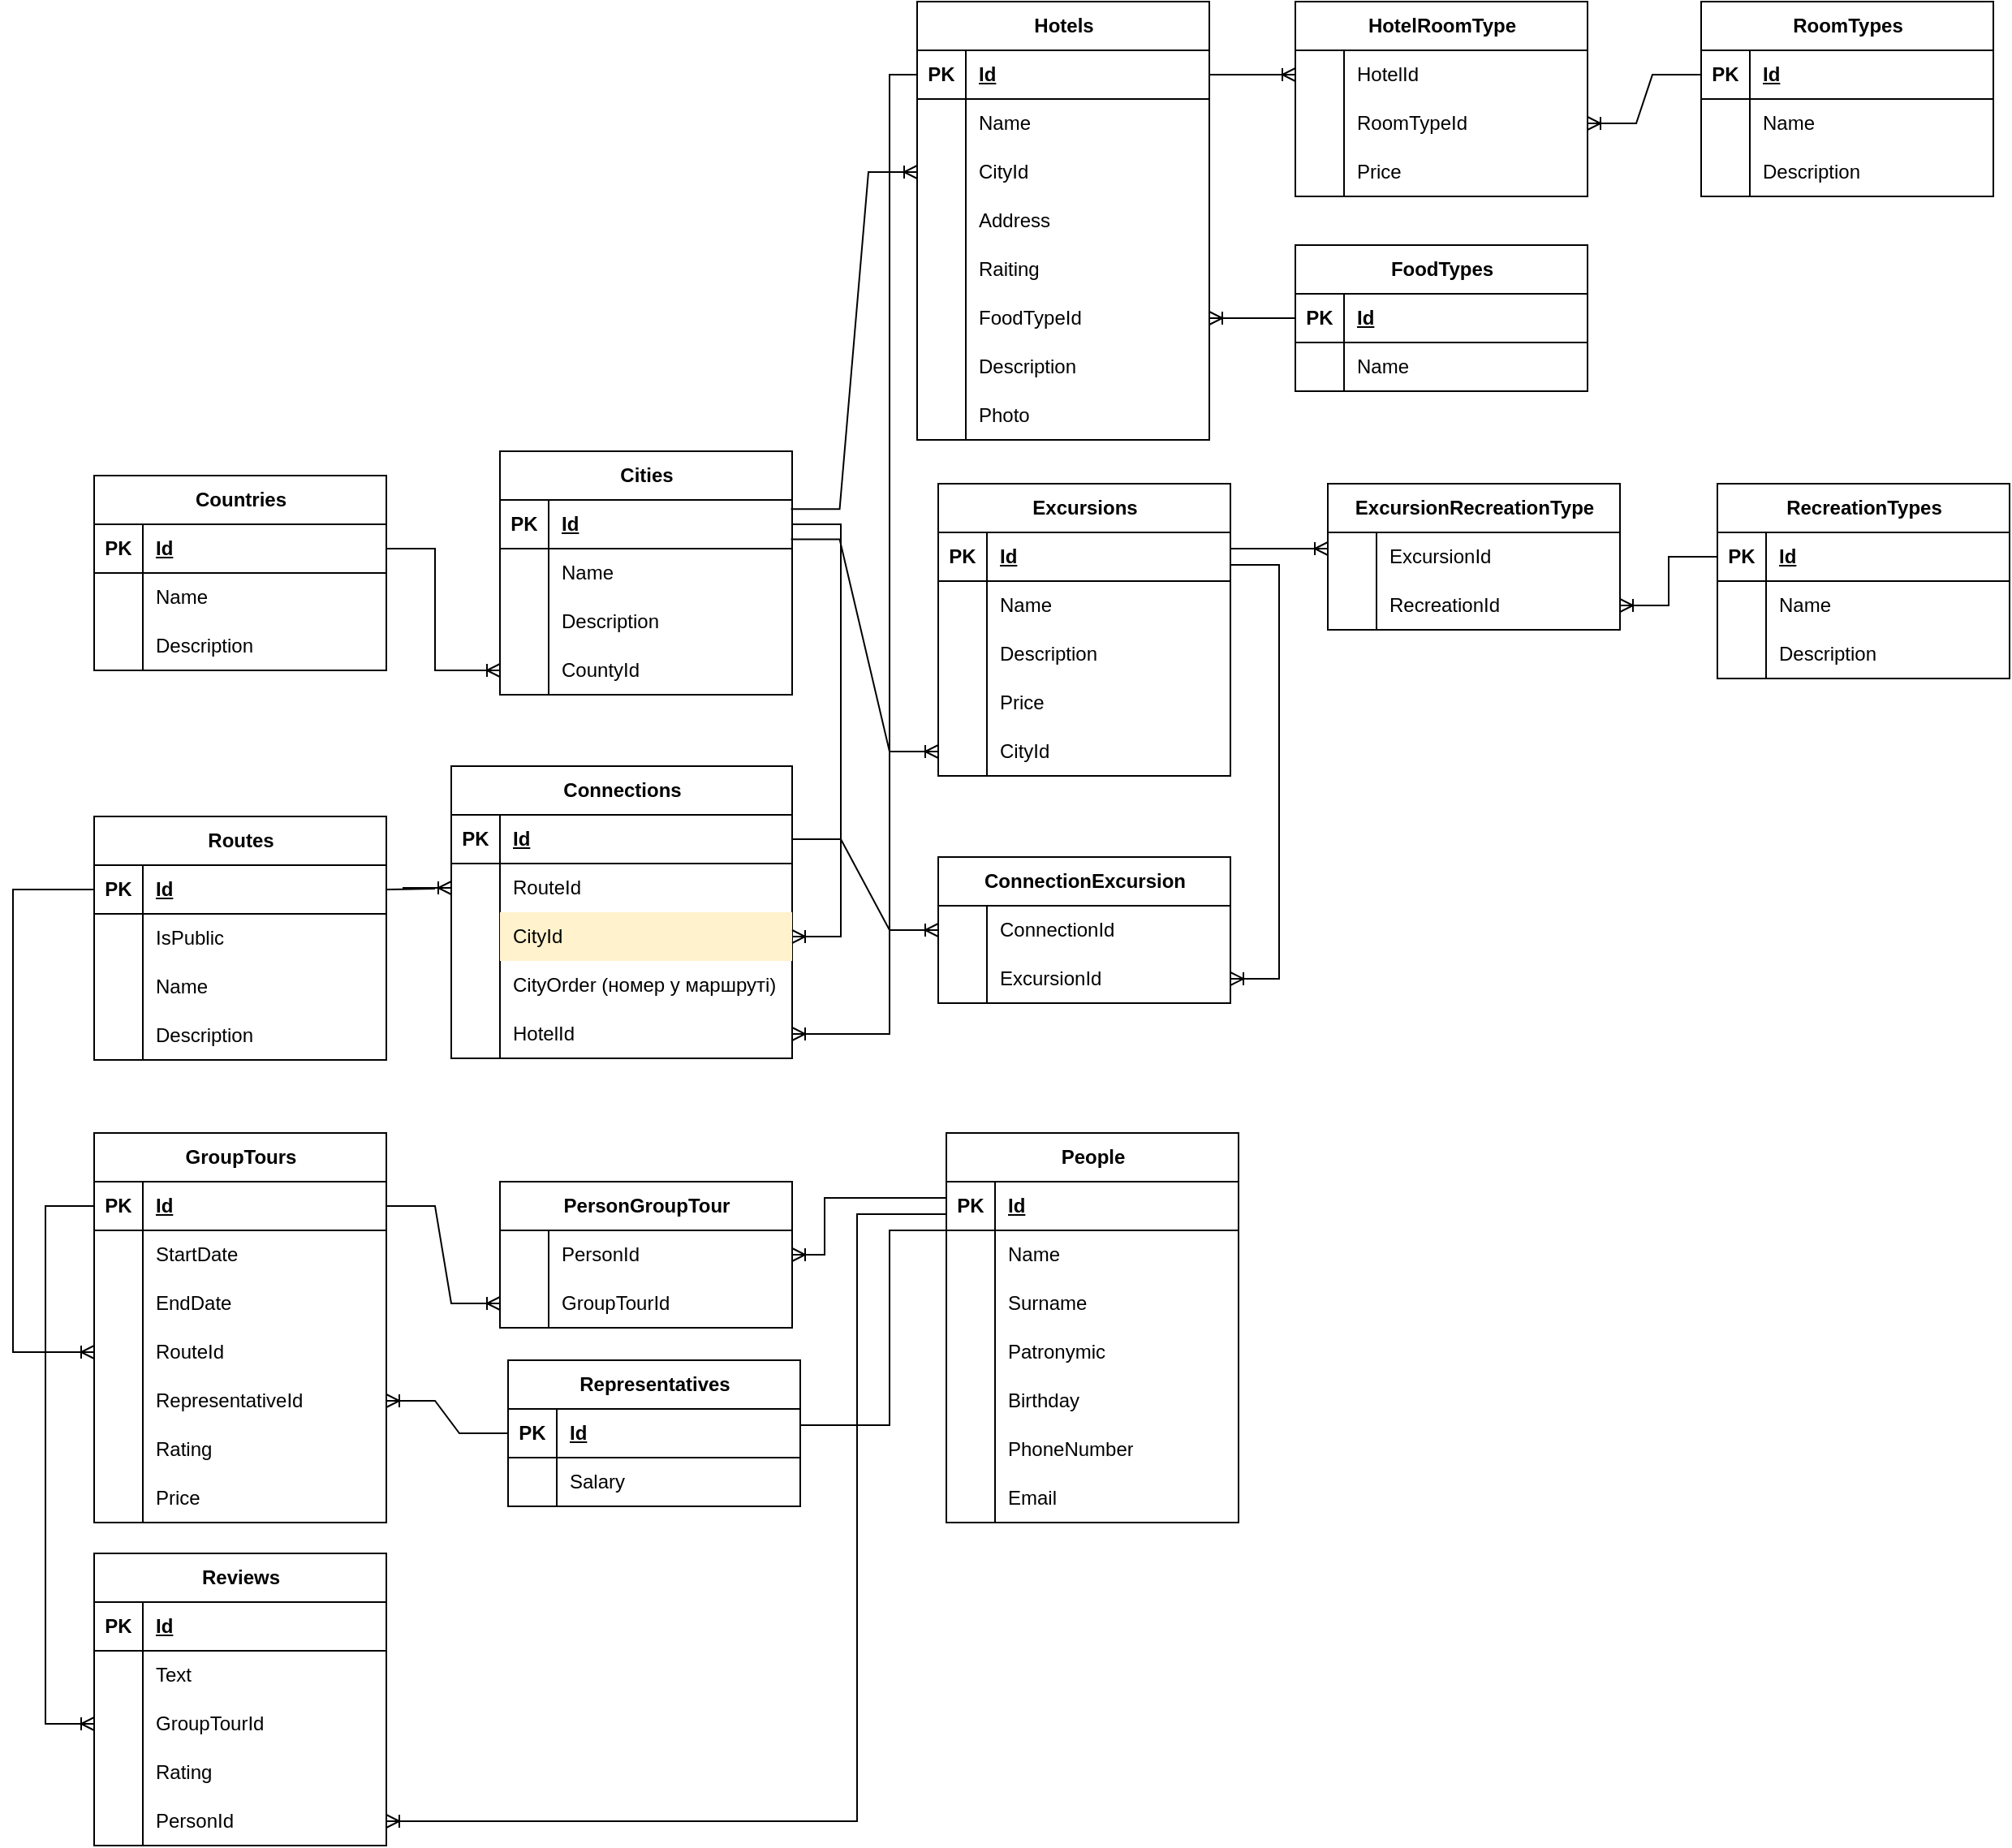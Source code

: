 <mxfile version="21.5.0" type="device">
  <diagram name="Страница 1" id="fxQbYGo85URDFFLutgz3">
    <mxGraphModel dx="3563" dy="2313" grid="1" gridSize="10" guides="1" tooltips="1" connect="1" arrows="1" fold="1" page="1" pageScale="1" pageWidth="827" pageHeight="1169" math="0" shadow="0">
      <root>
        <mxCell id="0" />
        <mxCell id="1" parent="0" />
        <mxCell id="aWUXSyTJUBVzNWwrHkPo-5" value="RoomTypes" style="shape=table;startSize=30;container=1;collapsible=1;childLayout=tableLayout;fixedRows=1;rowLines=0;fontStyle=1;align=center;resizeLast=1;html=1;" parent="1" vertex="1">
          <mxGeometry x="70" y="-67" width="180" height="120" as="geometry" />
        </mxCell>
        <mxCell id="aWUXSyTJUBVzNWwrHkPo-6" value="" style="shape=tableRow;horizontal=0;startSize=0;swimlaneHead=0;swimlaneBody=0;fillColor=none;collapsible=0;dropTarget=0;points=[[0,0.5],[1,0.5]];portConstraint=eastwest;top=0;left=0;right=0;bottom=1;" parent="aWUXSyTJUBVzNWwrHkPo-5" vertex="1">
          <mxGeometry y="30" width="180" height="30" as="geometry" />
        </mxCell>
        <mxCell id="aWUXSyTJUBVzNWwrHkPo-7" value="PK" style="shape=partialRectangle;connectable=0;fillColor=none;top=0;left=0;bottom=0;right=0;fontStyle=1;overflow=hidden;whiteSpace=wrap;html=1;" parent="aWUXSyTJUBVzNWwrHkPo-6" vertex="1">
          <mxGeometry width="30" height="30" as="geometry">
            <mxRectangle width="30" height="30" as="alternateBounds" />
          </mxGeometry>
        </mxCell>
        <mxCell id="aWUXSyTJUBVzNWwrHkPo-8" value="Id" style="shape=partialRectangle;connectable=0;fillColor=none;top=0;left=0;bottom=0;right=0;align=left;spacingLeft=6;fontStyle=5;overflow=hidden;whiteSpace=wrap;html=1;" parent="aWUXSyTJUBVzNWwrHkPo-6" vertex="1">
          <mxGeometry x="30" width="150" height="30" as="geometry">
            <mxRectangle width="150" height="30" as="alternateBounds" />
          </mxGeometry>
        </mxCell>
        <mxCell id="aWUXSyTJUBVzNWwrHkPo-9" value="" style="shape=tableRow;horizontal=0;startSize=0;swimlaneHead=0;swimlaneBody=0;fillColor=none;collapsible=0;dropTarget=0;points=[[0,0.5],[1,0.5]];portConstraint=eastwest;top=0;left=0;right=0;bottom=0;" parent="aWUXSyTJUBVzNWwrHkPo-5" vertex="1">
          <mxGeometry y="60" width="180" height="30" as="geometry" />
        </mxCell>
        <mxCell id="aWUXSyTJUBVzNWwrHkPo-10" value="" style="shape=partialRectangle;connectable=0;fillColor=none;top=0;left=0;bottom=0;right=0;editable=1;overflow=hidden;whiteSpace=wrap;html=1;" parent="aWUXSyTJUBVzNWwrHkPo-9" vertex="1">
          <mxGeometry width="30" height="30" as="geometry">
            <mxRectangle width="30" height="30" as="alternateBounds" />
          </mxGeometry>
        </mxCell>
        <mxCell id="aWUXSyTJUBVzNWwrHkPo-11" value="Name" style="shape=partialRectangle;connectable=0;fillColor=none;top=0;left=0;bottom=0;right=0;align=left;spacingLeft=6;overflow=hidden;whiteSpace=wrap;html=1;" parent="aWUXSyTJUBVzNWwrHkPo-9" vertex="1">
          <mxGeometry x="30" width="150" height="30" as="geometry">
            <mxRectangle width="150" height="30" as="alternateBounds" />
          </mxGeometry>
        </mxCell>
        <mxCell id="aWUXSyTJUBVzNWwrHkPo-12" value="" style="shape=tableRow;horizontal=0;startSize=0;swimlaneHead=0;swimlaneBody=0;fillColor=none;collapsible=0;dropTarget=0;points=[[0,0.5],[1,0.5]];portConstraint=eastwest;top=0;left=0;right=0;bottom=0;" parent="aWUXSyTJUBVzNWwrHkPo-5" vertex="1">
          <mxGeometry y="90" width="180" height="30" as="geometry" />
        </mxCell>
        <mxCell id="aWUXSyTJUBVzNWwrHkPo-13" value="" style="shape=partialRectangle;connectable=0;fillColor=none;top=0;left=0;bottom=0;right=0;editable=1;overflow=hidden;whiteSpace=wrap;html=1;" parent="aWUXSyTJUBVzNWwrHkPo-12" vertex="1">
          <mxGeometry width="30" height="30" as="geometry">
            <mxRectangle width="30" height="30" as="alternateBounds" />
          </mxGeometry>
        </mxCell>
        <mxCell id="aWUXSyTJUBVzNWwrHkPo-14" value="Description" style="shape=partialRectangle;connectable=0;fillColor=none;top=0;left=0;bottom=0;right=0;align=left;spacingLeft=6;overflow=hidden;whiteSpace=wrap;html=1;" parent="aWUXSyTJUBVzNWwrHkPo-12" vertex="1">
          <mxGeometry x="30" width="150" height="30" as="geometry">
            <mxRectangle width="150" height="30" as="alternateBounds" />
          </mxGeometry>
        </mxCell>
        <mxCell id="aWUXSyTJUBVzNWwrHkPo-18" value="HotelRoomType" style="shape=table;startSize=30;container=1;collapsible=1;childLayout=tableLayout;fixedRows=1;rowLines=0;fontStyle=1;align=center;resizeLast=1;html=1;" parent="1" vertex="1">
          <mxGeometry x="-180" y="-67" width="180" height="120" as="geometry" />
        </mxCell>
        <mxCell id="aWUXSyTJUBVzNWwrHkPo-22" value="" style="shape=tableRow;horizontal=0;startSize=0;swimlaneHead=0;swimlaneBody=0;fillColor=none;collapsible=0;dropTarget=0;points=[[0,0.5],[1,0.5]];portConstraint=eastwest;top=0;left=0;right=0;bottom=0;" parent="aWUXSyTJUBVzNWwrHkPo-18" vertex="1">
          <mxGeometry y="30" width="180" height="30" as="geometry" />
        </mxCell>
        <mxCell id="aWUXSyTJUBVzNWwrHkPo-23" value="" style="shape=partialRectangle;connectable=0;fillColor=none;top=0;left=0;bottom=0;right=0;editable=1;overflow=hidden;whiteSpace=wrap;html=1;" parent="aWUXSyTJUBVzNWwrHkPo-22" vertex="1">
          <mxGeometry width="30" height="30" as="geometry">
            <mxRectangle width="30" height="30" as="alternateBounds" />
          </mxGeometry>
        </mxCell>
        <mxCell id="aWUXSyTJUBVzNWwrHkPo-24" value="HotelId" style="shape=partialRectangle;connectable=0;fillColor=none;top=0;left=0;bottom=0;right=0;align=left;spacingLeft=6;overflow=hidden;whiteSpace=wrap;html=1;" parent="aWUXSyTJUBVzNWwrHkPo-22" vertex="1">
          <mxGeometry x="30" width="150" height="30" as="geometry">
            <mxRectangle width="150" height="30" as="alternateBounds" />
          </mxGeometry>
        </mxCell>
        <mxCell id="aWUXSyTJUBVzNWwrHkPo-25" value="" style="shape=tableRow;horizontal=0;startSize=0;swimlaneHead=0;swimlaneBody=0;fillColor=none;collapsible=0;dropTarget=0;points=[[0,0.5],[1,0.5]];portConstraint=eastwest;top=0;left=0;right=0;bottom=0;" parent="aWUXSyTJUBVzNWwrHkPo-18" vertex="1">
          <mxGeometry y="60" width="180" height="30" as="geometry" />
        </mxCell>
        <mxCell id="aWUXSyTJUBVzNWwrHkPo-26" value="" style="shape=partialRectangle;connectable=0;fillColor=none;top=0;left=0;bottom=0;right=0;editable=1;overflow=hidden;whiteSpace=wrap;html=1;" parent="aWUXSyTJUBVzNWwrHkPo-25" vertex="1">
          <mxGeometry width="30" height="30" as="geometry">
            <mxRectangle width="30" height="30" as="alternateBounds" />
          </mxGeometry>
        </mxCell>
        <mxCell id="aWUXSyTJUBVzNWwrHkPo-27" value="RoomTypeId" style="shape=partialRectangle;connectable=0;fillColor=none;top=0;left=0;bottom=0;right=0;align=left;spacingLeft=6;overflow=hidden;whiteSpace=wrap;html=1;" parent="aWUXSyTJUBVzNWwrHkPo-25" vertex="1">
          <mxGeometry x="30" width="150" height="30" as="geometry">
            <mxRectangle width="150" height="30" as="alternateBounds" />
          </mxGeometry>
        </mxCell>
        <mxCell id="H2PGiK3cfMRE93-Zr0lh-42" value="" style="shape=tableRow;horizontal=0;startSize=0;swimlaneHead=0;swimlaneBody=0;fillColor=none;collapsible=0;dropTarget=0;points=[[0,0.5],[1,0.5]];portConstraint=eastwest;top=0;left=0;right=0;bottom=0;" parent="aWUXSyTJUBVzNWwrHkPo-18" vertex="1">
          <mxGeometry y="90" width="180" height="30" as="geometry" />
        </mxCell>
        <mxCell id="H2PGiK3cfMRE93-Zr0lh-43" value="" style="shape=partialRectangle;connectable=0;fillColor=none;top=0;left=0;bottom=0;right=0;editable=1;overflow=hidden;whiteSpace=wrap;html=1;" parent="H2PGiK3cfMRE93-Zr0lh-42" vertex="1">
          <mxGeometry width="30" height="30" as="geometry">
            <mxRectangle width="30" height="30" as="alternateBounds" />
          </mxGeometry>
        </mxCell>
        <mxCell id="H2PGiK3cfMRE93-Zr0lh-44" value="Price" style="shape=partialRectangle;connectable=0;fillColor=none;top=0;left=0;bottom=0;right=0;align=left;spacingLeft=6;overflow=hidden;whiteSpace=wrap;html=1;" parent="H2PGiK3cfMRE93-Zr0lh-42" vertex="1">
          <mxGeometry x="30" width="150" height="30" as="geometry">
            <mxRectangle width="150" height="30" as="alternateBounds" />
          </mxGeometry>
        </mxCell>
        <mxCell id="aWUXSyTJUBVzNWwrHkPo-31" value="" style="edgeStyle=entityRelationEdgeStyle;fontSize=12;html=1;endArrow=ERoneToMany;rounded=0;" parent="1" source="aWUXSyTJUBVzNWwrHkPo-6" target="aWUXSyTJUBVzNWwrHkPo-25" edge="1">
          <mxGeometry width="100" height="100" relative="1" as="geometry">
            <mxPoint x="170" y="473" as="sourcePoint" />
            <mxPoint x="270" y="373" as="targetPoint" />
          </mxGeometry>
        </mxCell>
        <mxCell id="aWUXSyTJUBVzNWwrHkPo-32" value="FoodTypes" style="shape=table;startSize=30;container=1;collapsible=1;childLayout=tableLayout;fixedRows=1;rowLines=0;fontStyle=1;align=center;resizeLast=1;html=1;" parent="1" vertex="1">
          <mxGeometry x="-180" y="83" width="180" height="90" as="geometry" />
        </mxCell>
        <mxCell id="aWUXSyTJUBVzNWwrHkPo-33" value="" style="shape=tableRow;horizontal=0;startSize=0;swimlaneHead=0;swimlaneBody=0;fillColor=none;collapsible=0;dropTarget=0;points=[[0,0.5],[1,0.5]];portConstraint=eastwest;top=0;left=0;right=0;bottom=1;" parent="aWUXSyTJUBVzNWwrHkPo-32" vertex="1">
          <mxGeometry y="30" width="180" height="30" as="geometry" />
        </mxCell>
        <mxCell id="aWUXSyTJUBVzNWwrHkPo-34" value="PK" style="shape=partialRectangle;connectable=0;fillColor=none;top=0;left=0;bottom=0;right=0;fontStyle=1;overflow=hidden;whiteSpace=wrap;html=1;" parent="aWUXSyTJUBVzNWwrHkPo-33" vertex="1">
          <mxGeometry width="30" height="30" as="geometry">
            <mxRectangle width="30" height="30" as="alternateBounds" />
          </mxGeometry>
        </mxCell>
        <mxCell id="aWUXSyTJUBVzNWwrHkPo-35" value="Id" style="shape=partialRectangle;connectable=0;fillColor=none;top=0;left=0;bottom=0;right=0;align=left;spacingLeft=6;fontStyle=5;overflow=hidden;whiteSpace=wrap;html=1;" parent="aWUXSyTJUBVzNWwrHkPo-33" vertex="1">
          <mxGeometry x="30" width="150" height="30" as="geometry">
            <mxRectangle width="150" height="30" as="alternateBounds" />
          </mxGeometry>
        </mxCell>
        <mxCell id="aWUXSyTJUBVzNWwrHkPo-36" value="" style="shape=tableRow;horizontal=0;startSize=0;swimlaneHead=0;swimlaneBody=0;fillColor=none;collapsible=0;dropTarget=0;points=[[0,0.5],[1,0.5]];portConstraint=eastwest;top=0;left=0;right=0;bottom=0;" parent="aWUXSyTJUBVzNWwrHkPo-32" vertex="1">
          <mxGeometry y="60" width="180" height="30" as="geometry" />
        </mxCell>
        <mxCell id="aWUXSyTJUBVzNWwrHkPo-37" value="" style="shape=partialRectangle;connectable=0;fillColor=none;top=0;left=0;bottom=0;right=0;editable=1;overflow=hidden;whiteSpace=wrap;html=1;" parent="aWUXSyTJUBVzNWwrHkPo-36" vertex="1">
          <mxGeometry width="30" height="30" as="geometry">
            <mxRectangle width="30" height="30" as="alternateBounds" />
          </mxGeometry>
        </mxCell>
        <mxCell id="aWUXSyTJUBVzNWwrHkPo-38" value="Name" style="shape=partialRectangle;connectable=0;fillColor=none;top=0;left=0;bottom=0;right=0;align=left;spacingLeft=6;overflow=hidden;whiteSpace=wrap;html=1;" parent="aWUXSyTJUBVzNWwrHkPo-36" vertex="1">
          <mxGeometry x="30" width="150" height="30" as="geometry">
            <mxRectangle width="150" height="30" as="alternateBounds" />
          </mxGeometry>
        </mxCell>
        <mxCell id="aWUXSyTJUBVzNWwrHkPo-45" value="Hotels" style="shape=table;startSize=30;container=1;collapsible=1;childLayout=tableLayout;fixedRows=1;rowLines=0;fontStyle=1;align=center;resizeLast=1;html=1;" parent="1" vertex="1">
          <mxGeometry x="-413" y="-67" width="180" height="270" as="geometry" />
        </mxCell>
        <mxCell id="aWUXSyTJUBVzNWwrHkPo-46" value="" style="shape=tableRow;horizontal=0;startSize=0;swimlaneHead=0;swimlaneBody=0;fillColor=none;collapsible=0;dropTarget=0;points=[[0,0.5],[1,0.5]];portConstraint=eastwest;top=0;left=0;right=0;bottom=1;" parent="aWUXSyTJUBVzNWwrHkPo-45" vertex="1">
          <mxGeometry y="30" width="180" height="30" as="geometry" />
        </mxCell>
        <mxCell id="aWUXSyTJUBVzNWwrHkPo-47" value="PK" style="shape=partialRectangle;connectable=0;fillColor=none;top=0;left=0;bottom=0;right=0;fontStyle=1;overflow=hidden;whiteSpace=wrap;html=1;" parent="aWUXSyTJUBVzNWwrHkPo-46" vertex="1">
          <mxGeometry width="30" height="30" as="geometry">
            <mxRectangle width="30" height="30" as="alternateBounds" />
          </mxGeometry>
        </mxCell>
        <mxCell id="aWUXSyTJUBVzNWwrHkPo-48" value="Id" style="shape=partialRectangle;connectable=0;fillColor=none;top=0;left=0;bottom=0;right=0;align=left;spacingLeft=6;fontStyle=5;overflow=hidden;whiteSpace=wrap;html=1;" parent="aWUXSyTJUBVzNWwrHkPo-46" vertex="1">
          <mxGeometry x="30" width="150" height="30" as="geometry">
            <mxRectangle width="150" height="30" as="alternateBounds" />
          </mxGeometry>
        </mxCell>
        <mxCell id="aWUXSyTJUBVzNWwrHkPo-49" value="" style="shape=tableRow;horizontal=0;startSize=0;swimlaneHead=0;swimlaneBody=0;fillColor=none;collapsible=0;dropTarget=0;points=[[0,0.5],[1,0.5]];portConstraint=eastwest;top=0;left=0;right=0;bottom=0;" parent="aWUXSyTJUBVzNWwrHkPo-45" vertex="1">
          <mxGeometry y="60" width="180" height="30" as="geometry" />
        </mxCell>
        <mxCell id="aWUXSyTJUBVzNWwrHkPo-50" value="" style="shape=partialRectangle;connectable=0;fillColor=none;top=0;left=0;bottom=0;right=0;editable=1;overflow=hidden;whiteSpace=wrap;html=1;" parent="aWUXSyTJUBVzNWwrHkPo-49" vertex="1">
          <mxGeometry width="30" height="30" as="geometry">
            <mxRectangle width="30" height="30" as="alternateBounds" />
          </mxGeometry>
        </mxCell>
        <mxCell id="aWUXSyTJUBVzNWwrHkPo-51" value="Name" style="shape=partialRectangle;connectable=0;fillColor=none;top=0;left=0;bottom=0;right=0;align=left;spacingLeft=6;overflow=hidden;whiteSpace=wrap;html=1;" parent="aWUXSyTJUBVzNWwrHkPo-49" vertex="1">
          <mxGeometry x="30" width="150" height="30" as="geometry">
            <mxRectangle width="150" height="30" as="alternateBounds" />
          </mxGeometry>
        </mxCell>
        <mxCell id="aWUXSyTJUBVzNWwrHkPo-52" value="" style="shape=tableRow;horizontal=0;startSize=0;swimlaneHead=0;swimlaneBody=0;fillColor=none;collapsible=0;dropTarget=0;points=[[0,0.5],[1,0.5]];portConstraint=eastwest;top=0;left=0;right=0;bottom=0;" parent="aWUXSyTJUBVzNWwrHkPo-45" vertex="1">
          <mxGeometry y="90" width="180" height="30" as="geometry" />
        </mxCell>
        <mxCell id="aWUXSyTJUBVzNWwrHkPo-53" value="" style="shape=partialRectangle;connectable=0;fillColor=none;top=0;left=0;bottom=0;right=0;editable=1;overflow=hidden;whiteSpace=wrap;html=1;" parent="aWUXSyTJUBVzNWwrHkPo-52" vertex="1">
          <mxGeometry width="30" height="30" as="geometry">
            <mxRectangle width="30" height="30" as="alternateBounds" />
          </mxGeometry>
        </mxCell>
        <mxCell id="aWUXSyTJUBVzNWwrHkPo-54" value="CityId" style="shape=partialRectangle;connectable=0;fillColor=none;top=0;left=0;bottom=0;right=0;align=left;spacingLeft=6;overflow=hidden;whiteSpace=wrap;html=1;" parent="aWUXSyTJUBVzNWwrHkPo-52" vertex="1">
          <mxGeometry x="30" width="150" height="30" as="geometry">
            <mxRectangle width="150" height="30" as="alternateBounds" />
          </mxGeometry>
        </mxCell>
        <mxCell id="aWUXSyTJUBVzNWwrHkPo-55" value="" style="shape=tableRow;horizontal=0;startSize=0;swimlaneHead=0;swimlaneBody=0;fillColor=none;collapsible=0;dropTarget=0;points=[[0,0.5],[1,0.5]];portConstraint=eastwest;top=0;left=0;right=0;bottom=0;" parent="aWUXSyTJUBVzNWwrHkPo-45" vertex="1">
          <mxGeometry y="120" width="180" height="30" as="geometry" />
        </mxCell>
        <mxCell id="aWUXSyTJUBVzNWwrHkPo-56" value="" style="shape=partialRectangle;connectable=0;fillColor=none;top=0;left=0;bottom=0;right=0;editable=1;overflow=hidden;whiteSpace=wrap;html=1;" parent="aWUXSyTJUBVzNWwrHkPo-55" vertex="1">
          <mxGeometry width="30" height="30" as="geometry">
            <mxRectangle width="30" height="30" as="alternateBounds" />
          </mxGeometry>
        </mxCell>
        <mxCell id="aWUXSyTJUBVzNWwrHkPo-57" value="Address" style="shape=partialRectangle;connectable=0;fillColor=none;top=0;left=0;bottom=0;right=0;align=left;spacingLeft=6;overflow=hidden;whiteSpace=wrap;html=1;" parent="aWUXSyTJUBVzNWwrHkPo-55" vertex="1">
          <mxGeometry x="30" width="150" height="30" as="geometry">
            <mxRectangle width="150" height="30" as="alternateBounds" />
          </mxGeometry>
        </mxCell>
        <mxCell id="aWUXSyTJUBVzNWwrHkPo-60" value="" style="shape=tableRow;horizontal=0;startSize=0;swimlaneHead=0;swimlaneBody=0;fillColor=none;collapsible=0;dropTarget=0;points=[[0,0.5],[1,0.5]];portConstraint=eastwest;top=0;left=0;right=0;bottom=0;" parent="aWUXSyTJUBVzNWwrHkPo-45" vertex="1">
          <mxGeometry y="150" width="180" height="30" as="geometry" />
        </mxCell>
        <mxCell id="aWUXSyTJUBVzNWwrHkPo-61" value="" style="shape=partialRectangle;connectable=0;fillColor=none;top=0;left=0;bottom=0;right=0;editable=1;overflow=hidden;whiteSpace=wrap;html=1;" parent="aWUXSyTJUBVzNWwrHkPo-60" vertex="1">
          <mxGeometry width="30" height="30" as="geometry">
            <mxRectangle width="30" height="30" as="alternateBounds" />
          </mxGeometry>
        </mxCell>
        <mxCell id="aWUXSyTJUBVzNWwrHkPo-62" value="Raiting" style="shape=partialRectangle;connectable=0;fillColor=none;top=0;left=0;bottom=0;right=0;align=left;spacingLeft=6;overflow=hidden;whiteSpace=wrap;html=1;" parent="aWUXSyTJUBVzNWwrHkPo-60" vertex="1">
          <mxGeometry x="30" width="150" height="30" as="geometry">
            <mxRectangle width="150" height="30" as="alternateBounds" />
          </mxGeometry>
        </mxCell>
        <mxCell id="aWUXSyTJUBVzNWwrHkPo-63" value="" style="shape=tableRow;horizontal=0;startSize=0;swimlaneHead=0;swimlaneBody=0;fillColor=none;collapsible=0;dropTarget=0;points=[[0,0.5],[1,0.5]];portConstraint=eastwest;top=0;left=0;right=0;bottom=0;" parent="aWUXSyTJUBVzNWwrHkPo-45" vertex="1">
          <mxGeometry y="180" width="180" height="30" as="geometry" />
        </mxCell>
        <mxCell id="aWUXSyTJUBVzNWwrHkPo-64" value="" style="shape=partialRectangle;connectable=0;fillColor=none;top=0;left=0;bottom=0;right=0;editable=1;overflow=hidden;whiteSpace=wrap;html=1;" parent="aWUXSyTJUBVzNWwrHkPo-63" vertex="1">
          <mxGeometry width="30" height="30" as="geometry">
            <mxRectangle width="30" height="30" as="alternateBounds" />
          </mxGeometry>
        </mxCell>
        <mxCell id="aWUXSyTJUBVzNWwrHkPo-65" value="FoodTypeId" style="shape=partialRectangle;connectable=0;fillColor=none;top=0;left=0;bottom=0;right=0;align=left;spacingLeft=6;overflow=hidden;whiteSpace=wrap;html=1;" parent="aWUXSyTJUBVzNWwrHkPo-63" vertex="1">
          <mxGeometry x="30" width="150" height="30" as="geometry">
            <mxRectangle width="150" height="30" as="alternateBounds" />
          </mxGeometry>
        </mxCell>
        <mxCell id="aWUXSyTJUBVzNWwrHkPo-85" value="" style="shape=tableRow;horizontal=0;startSize=0;swimlaneHead=0;swimlaneBody=0;fillColor=none;collapsible=0;dropTarget=0;points=[[0,0.5],[1,0.5]];portConstraint=eastwest;top=0;left=0;right=0;bottom=0;" parent="aWUXSyTJUBVzNWwrHkPo-45" vertex="1">
          <mxGeometry y="210" width="180" height="30" as="geometry" />
        </mxCell>
        <mxCell id="aWUXSyTJUBVzNWwrHkPo-86" value="" style="shape=partialRectangle;connectable=0;fillColor=none;top=0;left=0;bottom=0;right=0;editable=1;overflow=hidden;whiteSpace=wrap;html=1;" parent="aWUXSyTJUBVzNWwrHkPo-85" vertex="1">
          <mxGeometry width="30" height="30" as="geometry">
            <mxRectangle width="30" height="30" as="alternateBounds" />
          </mxGeometry>
        </mxCell>
        <mxCell id="aWUXSyTJUBVzNWwrHkPo-87" value="Description" style="shape=partialRectangle;connectable=0;fillColor=none;top=0;left=0;bottom=0;right=0;align=left;spacingLeft=6;overflow=hidden;whiteSpace=wrap;html=1;" parent="aWUXSyTJUBVzNWwrHkPo-85" vertex="1">
          <mxGeometry x="30" width="150" height="30" as="geometry">
            <mxRectangle width="150" height="30" as="alternateBounds" />
          </mxGeometry>
        </mxCell>
        <mxCell id="aWUXSyTJUBVzNWwrHkPo-88" value="" style="shape=tableRow;horizontal=0;startSize=0;swimlaneHead=0;swimlaneBody=0;fillColor=none;collapsible=0;dropTarget=0;points=[[0,0.5],[1,0.5]];portConstraint=eastwest;top=0;left=0;right=0;bottom=0;" parent="aWUXSyTJUBVzNWwrHkPo-45" vertex="1">
          <mxGeometry y="240" width="180" height="30" as="geometry" />
        </mxCell>
        <mxCell id="aWUXSyTJUBVzNWwrHkPo-89" value="" style="shape=partialRectangle;connectable=0;fillColor=none;top=0;left=0;bottom=0;right=0;editable=1;overflow=hidden;whiteSpace=wrap;html=1;" parent="aWUXSyTJUBVzNWwrHkPo-88" vertex="1">
          <mxGeometry width="30" height="30" as="geometry">
            <mxRectangle width="30" height="30" as="alternateBounds" />
          </mxGeometry>
        </mxCell>
        <mxCell id="aWUXSyTJUBVzNWwrHkPo-90" value="Photo" style="shape=partialRectangle;connectable=0;fillColor=none;top=0;left=0;bottom=0;right=0;align=left;spacingLeft=6;overflow=hidden;whiteSpace=wrap;html=1;" parent="aWUXSyTJUBVzNWwrHkPo-88" vertex="1">
          <mxGeometry x="30" width="150" height="30" as="geometry">
            <mxRectangle width="150" height="30" as="alternateBounds" />
          </mxGeometry>
        </mxCell>
        <mxCell id="aWUXSyTJUBVzNWwrHkPo-91" value="" style="edgeStyle=entityRelationEdgeStyle;fontSize=12;html=1;endArrow=ERoneToMany;rounded=0;" parent="1" source="aWUXSyTJUBVzNWwrHkPo-46" target="aWUXSyTJUBVzNWwrHkPo-22" edge="1">
          <mxGeometry width="100" height="100" relative="1" as="geometry">
            <mxPoint x="334" y="268" as="sourcePoint" />
            <mxPoint x="260" y="298" as="targetPoint" />
          </mxGeometry>
        </mxCell>
        <mxCell id="aWUXSyTJUBVzNWwrHkPo-93" value="" style="edgeStyle=entityRelationEdgeStyle;fontSize=12;html=1;endArrow=none;rounded=0;startArrow=ERoneToMany;startFill=0;endFill=0;" parent="1" source="aWUXSyTJUBVzNWwrHkPo-63" target="aWUXSyTJUBVzNWwrHkPo-33" edge="1">
          <mxGeometry width="100" height="100" relative="1" as="geometry">
            <mxPoint y="268" as="sourcePoint" />
            <mxPoint x="80" y="268" as="targetPoint" />
          </mxGeometry>
        </mxCell>
        <mxCell id="aWUXSyTJUBVzNWwrHkPo-94" value="Countries" style="shape=table;startSize=30;container=1;collapsible=1;childLayout=tableLayout;fixedRows=1;rowLines=0;fontStyle=1;align=center;resizeLast=1;html=1;" parent="1" vertex="1">
          <mxGeometry x="-920" y="225" width="180" height="120" as="geometry" />
        </mxCell>
        <mxCell id="aWUXSyTJUBVzNWwrHkPo-95" value="" style="shape=tableRow;horizontal=0;startSize=0;swimlaneHead=0;swimlaneBody=0;fillColor=none;collapsible=0;dropTarget=0;points=[[0,0.5],[1,0.5]];portConstraint=eastwest;top=0;left=0;right=0;bottom=1;" parent="aWUXSyTJUBVzNWwrHkPo-94" vertex="1">
          <mxGeometry y="30" width="180" height="30" as="geometry" />
        </mxCell>
        <mxCell id="aWUXSyTJUBVzNWwrHkPo-96" value="PK" style="shape=partialRectangle;connectable=0;fillColor=none;top=0;left=0;bottom=0;right=0;fontStyle=1;overflow=hidden;whiteSpace=wrap;html=1;" parent="aWUXSyTJUBVzNWwrHkPo-95" vertex="1">
          <mxGeometry width="30" height="30" as="geometry">
            <mxRectangle width="30" height="30" as="alternateBounds" />
          </mxGeometry>
        </mxCell>
        <mxCell id="aWUXSyTJUBVzNWwrHkPo-97" value="Id" style="shape=partialRectangle;connectable=0;fillColor=none;top=0;left=0;bottom=0;right=0;align=left;spacingLeft=6;fontStyle=5;overflow=hidden;whiteSpace=wrap;html=1;" parent="aWUXSyTJUBVzNWwrHkPo-95" vertex="1">
          <mxGeometry x="30" width="150" height="30" as="geometry">
            <mxRectangle width="150" height="30" as="alternateBounds" />
          </mxGeometry>
        </mxCell>
        <mxCell id="aWUXSyTJUBVzNWwrHkPo-98" value="" style="shape=tableRow;horizontal=0;startSize=0;swimlaneHead=0;swimlaneBody=0;fillColor=none;collapsible=0;dropTarget=0;points=[[0,0.5],[1,0.5]];portConstraint=eastwest;top=0;left=0;right=0;bottom=0;" parent="aWUXSyTJUBVzNWwrHkPo-94" vertex="1">
          <mxGeometry y="60" width="180" height="30" as="geometry" />
        </mxCell>
        <mxCell id="aWUXSyTJUBVzNWwrHkPo-99" value="" style="shape=partialRectangle;connectable=0;fillColor=none;top=0;left=0;bottom=0;right=0;editable=1;overflow=hidden;whiteSpace=wrap;html=1;" parent="aWUXSyTJUBVzNWwrHkPo-98" vertex="1">
          <mxGeometry width="30" height="30" as="geometry">
            <mxRectangle width="30" height="30" as="alternateBounds" />
          </mxGeometry>
        </mxCell>
        <mxCell id="aWUXSyTJUBVzNWwrHkPo-100" value="Name" style="shape=partialRectangle;connectable=0;fillColor=none;top=0;left=0;bottom=0;right=0;align=left;spacingLeft=6;overflow=hidden;whiteSpace=wrap;html=1;" parent="aWUXSyTJUBVzNWwrHkPo-98" vertex="1">
          <mxGeometry x="30" width="150" height="30" as="geometry">
            <mxRectangle width="150" height="30" as="alternateBounds" />
          </mxGeometry>
        </mxCell>
        <mxCell id="aWUXSyTJUBVzNWwrHkPo-101" value="" style="shape=tableRow;horizontal=0;startSize=0;swimlaneHead=0;swimlaneBody=0;fillColor=none;collapsible=0;dropTarget=0;points=[[0,0.5],[1,0.5]];portConstraint=eastwest;top=0;left=0;right=0;bottom=0;" parent="aWUXSyTJUBVzNWwrHkPo-94" vertex="1">
          <mxGeometry y="90" width="180" height="30" as="geometry" />
        </mxCell>
        <mxCell id="aWUXSyTJUBVzNWwrHkPo-102" value="" style="shape=partialRectangle;connectable=0;fillColor=none;top=0;left=0;bottom=0;right=0;editable=1;overflow=hidden;whiteSpace=wrap;html=1;" parent="aWUXSyTJUBVzNWwrHkPo-101" vertex="1">
          <mxGeometry width="30" height="30" as="geometry">
            <mxRectangle width="30" height="30" as="alternateBounds" />
          </mxGeometry>
        </mxCell>
        <mxCell id="aWUXSyTJUBVzNWwrHkPo-103" value="Description" style="shape=partialRectangle;connectable=0;fillColor=none;top=0;left=0;bottom=0;right=0;align=left;spacingLeft=6;overflow=hidden;whiteSpace=wrap;html=1;" parent="aWUXSyTJUBVzNWwrHkPo-101" vertex="1">
          <mxGeometry x="30" width="150" height="30" as="geometry">
            <mxRectangle width="150" height="30" as="alternateBounds" />
          </mxGeometry>
        </mxCell>
        <mxCell id="aWUXSyTJUBVzNWwrHkPo-104" value="Cities" style="shape=table;startSize=30;container=1;collapsible=1;childLayout=tableLayout;fixedRows=1;rowLines=0;fontStyle=1;align=center;resizeLast=1;html=1;" parent="1" vertex="1">
          <mxGeometry x="-670" y="210" width="180" height="150" as="geometry" />
        </mxCell>
        <mxCell id="aWUXSyTJUBVzNWwrHkPo-105" value="" style="shape=tableRow;horizontal=0;startSize=0;swimlaneHead=0;swimlaneBody=0;fillColor=none;collapsible=0;dropTarget=0;points=[[0,0.5],[1,0.5]];portConstraint=eastwest;top=0;left=0;right=0;bottom=1;" parent="aWUXSyTJUBVzNWwrHkPo-104" vertex="1">
          <mxGeometry y="30" width="180" height="30" as="geometry" />
        </mxCell>
        <mxCell id="aWUXSyTJUBVzNWwrHkPo-106" value="PK" style="shape=partialRectangle;connectable=0;fillColor=none;top=0;left=0;bottom=0;right=0;fontStyle=1;overflow=hidden;whiteSpace=wrap;html=1;" parent="aWUXSyTJUBVzNWwrHkPo-105" vertex="1">
          <mxGeometry width="30" height="30" as="geometry">
            <mxRectangle width="30" height="30" as="alternateBounds" />
          </mxGeometry>
        </mxCell>
        <mxCell id="aWUXSyTJUBVzNWwrHkPo-107" value="Id" style="shape=partialRectangle;connectable=0;fillColor=none;top=0;left=0;bottom=0;right=0;align=left;spacingLeft=6;fontStyle=5;overflow=hidden;whiteSpace=wrap;html=1;" parent="aWUXSyTJUBVzNWwrHkPo-105" vertex="1">
          <mxGeometry x="30" width="150" height="30" as="geometry">
            <mxRectangle width="150" height="30" as="alternateBounds" />
          </mxGeometry>
        </mxCell>
        <mxCell id="aWUXSyTJUBVzNWwrHkPo-108" value="" style="shape=tableRow;horizontal=0;startSize=0;swimlaneHead=0;swimlaneBody=0;fillColor=none;collapsible=0;dropTarget=0;points=[[0,0.5],[1,0.5]];portConstraint=eastwest;top=0;left=0;right=0;bottom=0;" parent="aWUXSyTJUBVzNWwrHkPo-104" vertex="1">
          <mxGeometry y="60" width="180" height="30" as="geometry" />
        </mxCell>
        <mxCell id="aWUXSyTJUBVzNWwrHkPo-109" value="" style="shape=partialRectangle;connectable=0;fillColor=none;top=0;left=0;bottom=0;right=0;editable=1;overflow=hidden;whiteSpace=wrap;html=1;" parent="aWUXSyTJUBVzNWwrHkPo-108" vertex="1">
          <mxGeometry width="30" height="30" as="geometry">
            <mxRectangle width="30" height="30" as="alternateBounds" />
          </mxGeometry>
        </mxCell>
        <mxCell id="aWUXSyTJUBVzNWwrHkPo-110" value="Name" style="shape=partialRectangle;connectable=0;fillColor=none;top=0;left=0;bottom=0;right=0;align=left;spacingLeft=6;overflow=hidden;whiteSpace=wrap;html=1;" parent="aWUXSyTJUBVzNWwrHkPo-108" vertex="1">
          <mxGeometry x="30" width="150" height="30" as="geometry">
            <mxRectangle width="150" height="30" as="alternateBounds" />
          </mxGeometry>
        </mxCell>
        <mxCell id="aWUXSyTJUBVzNWwrHkPo-111" value="" style="shape=tableRow;horizontal=0;startSize=0;swimlaneHead=0;swimlaneBody=0;fillColor=none;collapsible=0;dropTarget=0;points=[[0,0.5],[1,0.5]];portConstraint=eastwest;top=0;left=0;right=0;bottom=0;" parent="aWUXSyTJUBVzNWwrHkPo-104" vertex="1">
          <mxGeometry y="90" width="180" height="30" as="geometry" />
        </mxCell>
        <mxCell id="aWUXSyTJUBVzNWwrHkPo-112" value="" style="shape=partialRectangle;connectable=0;fillColor=none;top=0;left=0;bottom=0;right=0;editable=1;overflow=hidden;whiteSpace=wrap;html=1;" parent="aWUXSyTJUBVzNWwrHkPo-111" vertex="1">
          <mxGeometry width="30" height="30" as="geometry">
            <mxRectangle width="30" height="30" as="alternateBounds" />
          </mxGeometry>
        </mxCell>
        <mxCell id="aWUXSyTJUBVzNWwrHkPo-113" value="Description" style="shape=partialRectangle;connectable=0;fillColor=none;top=0;left=0;bottom=0;right=0;align=left;spacingLeft=6;overflow=hidden;whiteSpace=wrap;html=1;" parent="aWUXSyTJUBVzNWwrHkPo-111" vertex="1">
          <mxGeometry x="30" width="150" height="30" as="geometry">
            <mxRectangle width="150" height="30" as="alternateBounds" />
          </mxGeometry>
        </mxCell>
        <mxCell id="aWUXSyTJUBVzNWwrHkPo-114" value="" style="shape=tableRow;horizontal=0;startSize=0;swimlaneHead=0;swimlaneBody=0;fillColor=none;collapsible=0;dropTarget=0;points=[[0,0.5],[1,0.5]];portConstraint=eastwest;top=0;left=0;right=0;bottom=0;" parent="aWUXSyTJUBVzNWwrHkPo-104" vertex="1">
          <mxGeometry y="120" width="180" height="30" as="geometry" />
        </mxCell>
        <mxCell id="aWUXSyTJUBVzNWwrHkPo-115" value="" style="shape=partialRectangle;connectable=0;fillColor=none;top=0;left=0;bottom=0;right=0;editable=1;overflow=hidden;whiteSpace=wrap;html=1;" parent="aWUXSyTJUBVzNWwrHkPo-114" vertex="1">
          <mxGeometry width="30" height="30" as="geometry">
            <mxRectangle width="30" height="30" as="alternateBounds" />
          </mxGeometry>
        </mxCell>
        <mxCell id="aWUXSyTJUBVzNWwrHkPo-116" value="CountyId" style="shape=partialRectangle;connectable=0;fillColor=none;top=0;left=0;bottom=0;right=0;align=left;spacingLeft=6;overflow=hidden;whiteSpace=wrap;html=1;" parent="aWUXSyTJUBVzNWwrHkPo-114" vertex="1">
          <mxGeometry x="30" width="150" height="30" as="geometry">
            <mxRectangle width="150" height="30" as="alternateBounds" />
          </mxGeometry>
        </mxCell>
        <mxCell id="aWUXSyTJUBVzNWwrHkPo-118" value="" style="edgeStyle=orthogonalEdgeStyle;fontSize=12;html=1;endArrow=ERoneToMany;rounded=0;exitX=1;exitY=0.5;exitDx=0;exitDy=0;entryX=0;entryY=0.5;entryDx=0;entryDy=0;" parent="1" source="aWUXSyTJUBVzNWwrHkPo-95" target="aWUXSyTJUBVzNWwrHkPo-114" edge="1">
          <mxGeometry width="100" height="100" relative="1" as="geometry">
            <mxPoint y="425" as="sourcePoint" />
            <mxPoint x="80" y="395" as="targetPoint" />
            <Array as="points">
              <mxPoint x="-710" y="270" />
              <mxPoint x="-710" y="345" />
            </Array>
          </mxGeometry>
        </mxCell>
        <mxCell id="aWUXSyTJUBVzNWwrHkPo-182" value="People" style="shape=table;startSize=30;container=1;collapsible=1;childLayout=tableLayout;fixedRows=1;rowLines=0;fontStyle=1;align=center;resizeLast=1;html=1;" parent="1" vertex="1">
          <mxGeometry x="-395" y="630" width="180" height="240" as="geometry" />
        </mxCell>
        <mxCell id="aWUXSyTJUBVzNWwrHkPo-183" value="" style="shape=tableRow;horizontal=0;startSize=0;swimlaneHead=0;swimlaneBody=0;fillColor=none;collapsible=0;dropTarget=0;points=[[0,0.5],[1,0.5]];portConstraint=eastwest;top=0;left=0;right=0;bottom=1;" parent="aWUXSyTJUBVzNWwrHkPo-182" vertex="1">
          <mxGeometry y="30" width="180" height="30" as="geometry" />
        </mxCell>
        <mxCell id="aWUXSyTJUBVzNWwrHkPo-184" value="PK" style="shape=partialRectangle;connectable=0;fillColor=none;top=0;left=0;bottom=0;right=0;fontStyle=1;overflow=hidden;whiteSpace=wrap;html=1;" parent="aWUXSyTJUBVzNWwrHkPo-183" vertex="1">
          <mxGeometry width="30" height="30" as="geometry">
            <mxRectangle width="30" height="30" as="alternateBounds" />
          </mxGeometry>
        </mxCell>
        <mxCell id="aWUXSyTJUBVzNWwrHkPo-185" value="Id" style="shape=partialRectangle;connectable=0;fillColor=none;top=0;left=0;bottom=0;right=0;align=left;spacingLeft=6;fontStyle=5;overflow=hidden;whiteSpace=wrap;html=1;" parent="aWUXSyTJUBVzNWwrHkPo-183" vertex="1">
          <mxGeometry x="30" width="150" height="30" as="geometry">
            <mxRectangle width="150" height="30" as="alternateBounds" />
          </mxGeometry>
        </mxCell>
        <mxCell id="aWUXSyTJUBVzNWwrHkPo-186" value="" style="shape=tableRow;horizontal=0;startSize=0;swimlaneHead=0;swimlaneBody=0;fillColor=none;collapsible=0;dropTarget=0;points=[[0,0.5],[1,0.5]];portConstraint=eastwest;top=0;left=0;right=0;bottom=0;" parent="aWUXSyTJUBVzNWwrHkPo-182" vertex="1">
          <mxGeometry y="60" width="180" height="30" as="geometry" />
        </mxCell>
        <mxCell id="aWUXSyTJUBVzNWwrHkPo-187" value="" style="shape=partialRectangle;connectable=0;fillColor=none;top=0;left=0;bottom=0;right=0;editable=1;overflow=hidden;whiteSpace=wrap;html=1;" parent="aWUXSyTJUBVzNWwrHkPo-186" vertex="1">
          <mxGeometry width="30" height="30" as="geometry">
            <mxRectangle width="30" height="30" as="alternateBounds" />
          </mxGeometry>
        </mxCell>
        <mxCell id="aWUXSyTJUBVzNWwrHkPo-188" value="Name" style="shape=partialRectangle;connectable=0;fillColor=none;top=0;left=0;bottom=0;right=0;align=left;spacingLeft=6;overflow=hidden;whiteSpace=wrap;html=1;" parent="aWUXSyTJUBVzNWwrHkPo-186" vertex="1">
          <mxGeometry x="30" width="150" height="30" as="geometry">
            <mxRectangle width="150" height="30" as="alternateBounds" />
          </mxGeometry>
        </mxCell>
        <mxCell id="aWUXSyTJUBVzNWwrHkPo-189" value="" style="shape=tableRow;horizontal=0;startSize=0;swimlaneHead=0;swimlaneBody=0;fillColor=none;collapsible=0;dropTarget=0;points=[[0,0.5],[1,0.5]];portConstraint=eastwest;top=0;left=0;right=0;bottom=0;" parent="aWUXSyTJUBVzNWwrHkPo-182" vertex="1">
          <mxGeometry y="90" width="180" height="30" as="geometry" />
        </mxCell>
        <mxCell id="aWUXSyTJUBVzNWwrHkPo-190" value="" style="shape=partialRectangle;connectable=0;fillColor=none;top=0;left=0;bottom=0;right=0;editable=1;overflow=hidden;whiteSpace=wrap;html=1;" parent="aWUXSyTJUBVzNWwrHkPo-189" vertex="1">
          <mxGeometry width="30" height="30" as="geometry">
            <mxRectangle width="30" height="30" as="alternateBounds" />
          </mxGeometry>
        </mxCell>
        <mxCell id="aWUXSyTJUBVzNWwrHkPo-191" value="Surname" style="shape=partialRectangle;connectable=0;fillColor=none;top=0;left=0;bottom=0;right=0;align=left;spacingLeft=6;overflow=hidden;whiteSpace=wrap;html=1;" parent="aWUXSyTJUBVzNWwrHkPo-189" vertex="1">
          <mxGeometry x="30" width="150" height="30" as="geometry">
            <mxRectangle width="150" height="30" as="alternateBounds" />
          </mxGeometry>
        </mxCell>
        <mxCell id="aWUXSyTJUBVzNWwrHkPo-192" value="" style="shape=tableRow;horizontal=0;startSize=0;swimlaneHead=0;swimlaneBody=0;fillColor=none;collapsible=0;dropTarget=0;points=[[0,0.5],[1,0.5]];portConstraint=eastwest;top=0;left=0;right=0;bottom=0;" parent="aWUXSyTJUBVzNWwrHkPo-182" vertex="1">
          <mxGeometry y="120" width="180" height="30" as="geometry" />
        </mxCell>
        <mxCell id="aWUXSyTJUBVzNWwrHkPo-193" value="" style="shape=partialRectangle;connectable=0;fillColor=none;top=0;left=0;bottom=0;right=0;editable=1;overflow=hidden;whiteSpace=wrap;html=1;" parent="aWUXSyTJUBVzNWwrHkPo-192" vertex="1">
          <mxGeometry width="30" height="30" as="geometry">
            <mxRectangle width="30" height="30" as="alternateBounds" />
          </mxGeometry>
        </mxCell>
        <mxCell id="aWUXSyTJUBVzNWwrHkPo-194" value="Patronymic" style="shape=partialRectangle;connectable=0;fillColor=none;top=0;left=0;bottom=0;right=0;align=left;spacingLeft=6;overflow=hidden;whiteSpace=wrap;html=1;" parent="aWUXSyTJUBVzNWwrHkPo-192" vertex="1">
          <mxGeometry x="30" width="150" height="30" as="geometry">
            <mxRectangle width="150" height="30" as="alternateBounds" />
          </mxGeometry>
        </mxCell>
        <mxCell id="aWUXSyTJUBVzNWwrHkPo-195" value="" style="shape=tableRow;horizontal=0;startSize=0;swimlaneHead=0;swimlaneBody=0;fillColor=none;collapsible=0;dropTarget=0;points=[[0,0.5],[1,0.5]];portConstraint=eastwest;top=0;left=0;right=0;bottom=0;" parent="aWUXSyTJUBVzNWwrHkPo-182" vertex="1">
          <mxGeometry y="150" width="180" height="30" as="geometry" />
        </mxCell>
        <mxCell id="aWUXSyTJUBVzNWwrHkPo-196" value="" style="shape=partialRectangle;connectable=0;fillColor=none;top=0;left=0;bottom=0;right=0;editable=1;overflow=hidden;whiteSpace=wrap;html=1;" parent="aWUXSyTJUBVzNWwrHkPo-195" vertex="1">
          <mxGeometry width="30" height="30" as="geometry">
            <mxRectangle width="30" height="30" as="alternateBounds" />
          </mxGeometry>
        </mxCell>
        <mxCell id="aWUXSyTJUBVzNWwrHkPo-197" value="Birthday" style="shape=partialRectangle;connectable=0;fillColor=none;top=0;left=0;bottom=0;right=0;align=left;spacingLeft=6;overflow=hidden;whiteSpace=wrap;html=1;" parent="aWUXSyTJUBVzNWwrHkPo-195" vertex="1">
          <mxGeometry x="30" width="150" height="30" as="geometry">
            <mxRectangle width="150" height="30" as="alternateBounds" />
          </mxGeometry>
        </mxCell>
        <mxCell id="aWUXSyTJUBVzNWwrHkPo-198" value="" style="shape=tableRow;horizontal=0;startSize=0;swimlaneHead=0;swimlaneBody=0;fillColor=none;collapsible=0;dropTarget=0;points=[[0,0.5],[1,0.5]];portConstraint=eastwest;top=0;left=0;right=0;bottom=0;" parent="aWUXSyTJUBVzNWwrHkPo-182" vertex="1">
          <mxGeometry y="180" width="180" height="30" as="geometry" />
        </mxCell>
        <mxCell id="aWUXSyTJUBVzNWwrHkPo-199" value="" style="shape=partialRectangle;connectable=0;fillColor=none;top=0;left=0;bottom=0;right=0;editable=1;overflow=hidden;whiteSpace=wrap;html=1;" parent="aWUXSyTJUBVzNWwrHkPo-198" vertex="1">
          <mxGeometry width="30" height="30" as="geometry">
            <mxRectangle width="30" height="30" as="alternateBounds" />
          </mxGeometry>
        </mxCell>
        <mxCell id="aWUXSyTJUBVzNWwrHkPo-200" value="PhoneNumber" style="shape=partialRectangle;connectable=0;fillColor=none;top=0;left=0;bottom=0;right=0;align=left;spacingLeft=6;overflow=hidden;whiteSpace=wrap;html=1;" parent="aWUXSyTJUBVzNWwrHkPo-198" vertex="1">
          <mxGeometry x="30" width="150" height="30" as="geometry">
            <mxRectangle width="150" height="30" as="alternateBounds" />
          </mxGeometry>
        </mxCell>
        <mxCell id="aWUXSyTJUBVzNWwrHkPo-201" value="" style="shape=tableRow;horizontal=0;startSize=0;swimlaneHead=0;swimlaneBody=0;fillColor=none;collapsible=0;dropTarget=0;points=[[0,0.5],[1,0.5]];portConstraint=eastwest;top=0;left=0;right=0;bottom=0;" parent="aWUXSyTJUBVzNWwrHkPo-182" vertex="1">
          <mxGeometry y="210" width="180" height="30" as="geometry" />
        </mxCell>
        <mxCell id="aWUXSyTJUBVzNWwrHkPo-202" value="" style="shape=partialRectangle;connectable=0;fillColor=none;top=0;left=0;bottom=0;right=0;editable=1;overflow=hidden;whiteSpace=wrap;html=1;" parent="aWUXSyTJUBVzNWwrHkPo-201" vertex="1">
          <mxGeometry width="30" height="30" as="geometry">
            <mxRectangle width="30" height="30" as="alternateBounds" />
          </mxGeometry>
        </mxCell>
        <mxCell id="aWUXSyTJUBVzNWwrHkPo-203" value="Email" style="shape=partialRectangle;connectable=0;fillColor=none;top=0;left=0;bottom=0;right=0;align=left;spacingLeft=6;overflow=hidden;whiteSpace=wrap;html=1;" parent="aWUXSyTJUBVzNWwrHkPo-201" vertex="1">
          <mxGeometry x="30" width="150" height="30" as="geometry">
            <mxRectangle width="150" height="30" as="alternateBounds" />
          </mxGeometry>
        </mxCell>
        <mxCell id="aWUXSyTJUBVzNWwrHkPo-210" value="GroupTours" style="shape=table;startSize=30;container=1;collapsible=1;childLayout=tableLayout;fixedRows=1;rowLines=0;fontStyle=1;align=center;resizeLast=1;html=1;" parent="1" vertex="1">
          <mxGeometry x="-920" y="630" width="180" height="240" as="geometry" />
        </mxCell>
        <mxCell id="aWUXSyTJUBVzNWwrHkPo-211" value="" style="shape=tableRow;horizontal=0;startSize=0;swimlaneHead=0;swimlaneBody=0;fillColor=none;collapsible=0;dropTarget=0;points=[[0,0.5],[1,0.5]];portConstraint=eastwest;top=0;left=0;right=0;bottom=1;" parent="aWUXSyTJUBVzNWwrHkPo-210" vertex="1">
          <mxGeometry y="30" width="180" height="30" as="geometry" />
        </mxCell>
        <mxCell id="aWUXSyTJUBVzNWwrHkPo-212" value="PK" style="shape=partialRectangle;connectable=0;fillColor=none;top=0;left=0;bottom=0;right=0;fontStyle=1;overflow=hidden;whiteSpace=wrap;html=1;" parent="aWUXSyTJUBVzNWwrHkPo-211" vertex="1">
          <mxGeometry width="30" height="30" as="geometry">
            <mxRectangle width="30" height="30" as="alternateBounds" />
          </mxGeometry>
        </mxCell>
        <mxCell id="aWUXSyTJUBVzNWwrHkPo-213" value="Id" style="shape=partialRectangle;connectable=0;fillColor=none;top=0;left=0;bottom=0;right=0;align=left;spacingLeft=6;fontStyle=5;overflow=hidden;whiteSpace=wrap;html=1;" parent="aWUXSyTJUBVzNWwrHkPo-211" vertex="1">
          <mxGeometry x="30" width="150" height="30" as="geometry">
            <mxRectangle width="150" height="30" as="alternateBounds" />
          </mxGeometry>
        </mxCell>
        <mxCell id="aWUXSyTJUBVzNWwrHkPo-217" value="" style="shape=tableRow;horizontal=0;startSize=0;swimlaneHead=0;swimlaneBody=0;fillColor=none;collapsible=0;dropTarget=0;points=[[0,0.5],[1,0.5]];portConstraint=eastwest;top=0;left=0;right=0;bottom=0;" parent="aWUXSyTJUBVzNWwrHkPo-210" vertex="1">
          <mxGeometry y="60" width="180" height="30" as="geometry" />
        </mxCell>
        <mxCell id="aWUXSyTJUBVzNWwrHkPo-218" value="" style="shape=partialRectangle;connectable=0;fillColor=none;top=0;left=0;bottom=0;right=0;editable=1;overflow=hidden;whiteSpace=wrap;html=1;" parent="aWUXSyTJUBVzNWwrHkPo-217" vertex="1">
          <mxGeometry width="30" height="30" as="geometry">
            <mxRectangle width="30" height="30" as="alternateBounds" />
          </mxGeometry>
        </mxCell>
        <mxCell id="aWUXSyTJUBVzNWwrHkPo-219" value="StartDate" style="shape=partialRectangle;connectable=0;fillColor=none;top=0;left=0;bottom=0;right=0;align=left;spacingLeft=6;overflow=hidden;whiteSpace=wrap;html=1;" parent="aWUXSyTJUBVzNWwrHkPo-217" vertex="1">
          <mxGeometry x="30" width="150" height="30" as="geometry">
            <mxRectangle width="150" height="30" as="alternateBounds" />
          </mxGeometry>
        </mxCell>
        <mxCell id="aWUXSyTJUBVzNWwrHkPo-220" value="" style="shape=tableRow;horizontal=0;startSize=0;swimlaneHead=0;swimlaneBody=0;fillColor=none;collapsible=0;dropTarget=0;points=[[0,0.5],[1,0.5]];portConstraint=eastwest;top=0;left=0;right=0;bottom=0;" parent="aWUXSyTJUBVzNWwrHkPo-210" vertex="1">
          <mxGeometry y="90" width="180" height="30" as="geometry" />
        </mxCell>
        <mxCell id="aWUXSyTJUBVzNWwrHkPo-221" value="" style="shape=partialRectangle;connectable=0;fillColor=none;top=0;left=0;bottom=0;right=0;editable=1;overflow=hidden;whiteSpace=wrap;html=1;" parent="aWUXSyTJUBVzNWwrHkPo-220" vertex="1">
          <mxGeometry width="30" height="30" as="geometry">
            <mxRectangle width="30" height="30" as="alternateBounds" />
          </mxGeometry>
        </mxCell>
        <mxCell id="aWUXSyTJUBVzNWwrHkPo-222" value="EndDate" style="shape=partialRectangle;connectable=0;fillColor=none;top=0;left=0;bottom=0;right=0;align=left;spacingLeft=6;overflow=hidden;whiteSpace=wrap;html=1;" parent="aWUXSyTJUBVzNWwrHkPo-220" vertex="1">
          <mxGeometry x="30" width="150" height="30" as="geometry">
            <mxRectangle width="150" height="30" as="alternateBounds" />
          </mxGeometry>
        </mxCell>
        <mxCell id="aWUXSyTJUBVzNWwrHkPo-223" value="" style="shape=tableRow;horizontal=0;startSize=0;swimlaneHead=0;swimlaneBody=0;fillColor=none;collapsible=0;dropTarget=0;points=[[0,0.5],[1,0.5]];portConstraint=eastwest;top=0;left=0;right=0;bottom=0;" parent="aWUXSyTJUBVzNWwrHkPo-210" vertex="1">
          <mxGeometry y="120" width="180" height="30" as="geometry" />
        </mxCell>
        <mxCell id="aWUXSyTJUBVzNWwrHkPo-224" value="" style="shape=partialRectangle;connectable=0;fillColor=none;top=0;left=0;bottom=0;right=0;editable=1;overflow=hidden;whiteSpace=wrap;html=1;" parent="aWUXSyTJUBVzNWwrHkPo-223" vertex="1">
          <mxGeometry width="30" height="30" as="geometry">
            <mxRectangle width="30" height="30" as="alternateBounds" />
          </mxGeometry>
        </mxCell>
        <mxCell id="aWUXSyTJUBVzNWwrHkPo-225" value="RouteId" style="shape=partialRectangle;connectable=0;fillColor=none;top=0;left=0;bottom=0;right=0;align=left;spacingLeft=6;overflow=hidden;whiteSpace=wrap;html=1;" parent="aWUXSyTJUBVzNWwrHkPo-223" vertex="1">
          <mxGeometry x="30" width="150" height="30" as="geometry">
            <mxRectangle width="150" height="30" as="alternateBounds" />
          </mxGeometry>
        </mxCell>
        <mxCell id="aWUXSyTJUBVzNWwrHkPo-226" value="" style="shape=tableRow;horizontal=0;startSize=0;swimlaneHead=0;swimlaneBody=0;fillColor=none;collapsible=0;dropTarget=0;points=[[0,0.5],[1,0.5]];portConstraint=eastwest;top=0;left=0;right=0;bottom=0;" parent="aWUXSyTJUBVzNWwrHkPo-210" vertex="1">
          <mxGeometry y="150" width="180" height="30" as="geometry" />
        </mxCell>
        <mxCell id="aWUXSyTJUBVzNWwrHkPo-227" value="" style="shape=partialRectangle;connectable=0;fillColor=none;top=0;left=0;bottom=0;right=0;editable=1;overflow=hidden;whiteSpace=wrap;html=1;" parent="aWUXSyTJUBVzNWwrHkPo-226" vertex="1">
          <mxGeometry width="30" height="30" as="geometry">
            <mxRectangle width="30" height="30" as="alternateBounds" />
          </mxGeometry>
        </mxCell>
        <mxCell id="aWUXSyTJUBVzNWwrHkPo-228" value="RepresentativeId" style="shape=partialRectangle;connectable=0;fillColor=none;top=0;left=0;bottom=0;right=0;align=left;spacingLeft=6;overflow=hidden;whiteSpace=wrap;html=1;" parent="aWUXSyTJUBVzNWwrHkPo-226" vertex="1">
          <mxGeometry x="30" width="150" height="30" as="geometry">
            <mxRectangle width="150" height="30" as="alternateBounds" />
          </mxGeometry>
        </mxCell>
        <mxCell id="aWUXSyTJUBVzNWwrHkPo-229" value="" style="shape=tableRow;horizontal=0;startSize=0;swimlaneHead=0;swimlaneBody=0;fillColor=none;collapsible=0;dropTarget=0;points=[[0,0.5],[1,0.5]];portConstraint=eastwest;top=0;left=0;right=0;bottom=0;" parent="aWUXSyTJUBVzNWwrHkPo-210" vertex="1">
          <mxGeometry y="180" width="180" height="30" as="geometry" />
        </mxCell>
        <mxCell id="aWUXSyTJUBVzNWwrHkPo-230" value="" style="shape=partialRectangle;connectable=0;fillColor=none;top=0;left=0;bottom=0;right=0;editable=1;overflow=hidden;whiteSpace=wrap;html=1;" parent="aWUXSyTJUBVzNWwrHkPo-229" vertex="1">
          <mxGeometry width="30" height="30" as="geometry">
            <mxRectangle width="30" height="30" as="alternateBounds" />
          </mxGeometry>
        </mxCell>
        <mxCell id="aWUXSyTJUBVzNWwrHkPo-231" value="Rating" style="shape=partialRectangle;connectable=0;fillColor=none;top=0;left=0;bottom=0;right=0;align=left;spacingLeft=6;overflow=hidden;whiteSpace=wrap;html=1;" parent="aWUXSyTJUBVzNWwrHkPo-229" vertex="1">
          <mxGeometry x="30" width="150" height="30" as="geometry">
            <mxRectangle width="150" height="30" as="alternateBounds" />
          </mxGeometry>
        </mxCell>
        <mxCell id="aWUXSyTJUBVzNWwrHkPo-318" value="" style="shape=tableRow;horizontal=0;startSize=0;swimlaneHead=0;swimlaneBody=0;fillColor=none;collapsible=0;dropTarget=0;points=[[0,0.5],[1,0.5]];portConstraint=eastwest;top=0;left=0;right=0;bottom=0;" parent="aWUXSyTJUBVzNWwrHkPo-210" vertex="1">
          <mxGeometry y="210" width="180" height="30" as="geometry" />
        </mxCell>
        <mxCell id="aWUXSyTJUBVzNWwrHkPo-319" value="" style="shape=partialRectangle;connectable=0;fillColor=none;top=0;left=0;bottom=0;right=0;editable=1;overflow=hidden;whiteSpace=wrap;html=1;" parent="aWUXSyTJUBVzNWwrHkPo-318" vertex="1">
          <mxGeometry width="30" height="30" as="geometry">
            <mxRectangle width="30" height="30" as="alternateBounds" />
          </mxGeometry>
        </mxCell>
        <mxCell id="aWUXSyTJUBVzNWwrHkPo-320" value="Price" style="shape=partialRectangle;connectable=0;fillColor=none;top=0;left=0;bottom=0;right=0;align=left;spacingLeft=6;overflow=hidden;whiteSpace=wrap;html=1;" parent="aWUXSyTJUBVzNWwrHkPo-318" vertex="1">
          <mxGeometry x="30" width="150" height="30" as="geometry">
            <mxRectangle width="150" height="30" as="alternateBounds" />
          </mxGeometry>
        </mxCell>
        <mxCell id="aWUXSyTJUBVzNWwrHkPo-235" value="Representatives" style="shape=table;startSize=30;container=1;collapsible=1;childLayout=tableLayout;fixedRows=1;rowLines=0;fontStyle=1;align=center;resizeLast=1;html=1;" parent="1" vertex="1">
          <mxGeometry x="-665" y="770" width="180" height="90" as="geometry" />
        </mxCell>
        <mxCell id="aWUXSyTJUBVzNWwrHkPo-236" value="" style="shape=tableRow;horizontal=0;startSize=0;swimlaneHead=0;swimlaneBody=0;fillColor=none;collapsible=0;dropTarget=0;points=[[0,0.5],[1,0.5]];portConstraint=eastwest;top=0;left=0;right=0;bottom=1;" parent="aWUXSyTJUBVzNWwrHkPo-235" vertex="1">
          <mxGeometry y="30" width="180" height="30" as="geometry" />
        </mxCell>
        <mxCell id="aWUXSyTJUBVzNWwrHkPo-237" value="PK" style="shape=partialRectangle;connectable=0;fillColor=none;top=0;left=0;bottom=0;right=0;fontStyle=1;overflow=hidden;whiteSpace=wrap;html=1;" parent="aWUXSyTJUBVzNWwrHkPo-236" vertex="1">
          <mxGeometry width="30" height="30" as="geometry">
            <mxRectangle width="30" height="30" as="alternateBounds" />
          </mxGeometry>
        </mxCell>
        <mxCell id="aWUXSyTJUBVzNWwrHkPo-238" value="Id" style="shape=partialRectangle;connectable=0;fillColor=none;top=0;left=0;bottom=0;right=0;align=left;spacingLeft=6;fontStyle=5;overflow=hidden;whiteSpace=wrap;html=1;" parent="aWUXSyTJUBVzNWwrHkPo-236" vertex="1">
          <mxGeometry x="30" width="150" height="30" as="geometry">
            <mxRectangle width="150" height="30" as="alternateBounds" />
          </mxGeometry>
        </mxCell>
        <mxCell id="aWUXSyTJUBVzNWwrHkPo-239" value="" style="shape=tableRow;horizontal=0;startSize=0;swimlaneHead=0;swimlaneBody=0;fillColor=none;collapsible=0;dropTarget=0;points=[[0,0.5],[1,0.5]];portConstraint=eastwest;top=0;left=0;right=0;bottom=0;" parent="aWUXSyTJUBVzNWwrHkPo-235" vertex="1">
          <mxGeometry y="60" width="180" height="30" as="geometry" />
        </mxCell>
        <mxCell id="aWUXSyTJUBVzNWwrHkPo-240" value="" style="shape=partialRectangle;connectable=0;fillColor=none;top=0;left=0;bottom=0;right=0;editable=1;overflow=hidden;whiteSpace=wrap;html=1;" parent="aWUXSyTJUBVzNWwrHkPo-239" vertex="1">
          <mxGeometry width="30" height="30" as="geometry">
            <mxRectangle width="30" height="30" as="alternateBounds" />
          </mxGeometry>
        </mxCell>
        <mxCell id="aWUXSyTJUBVzNWwrHkPo-241" value="Salary" style="shape=partialRectangle;connectable=0;fillColor=none;top=0;left=0;bottom=0;right=0;align=left;spacingLeft=6;overflow=hidden;whiteSpace=wrap;html=1;" parent="aWUXSyTJUBVzNWwrHkPo-239" vertex="1">
          <mxGeometry x="30" width="150" height="30" as="geometry">
            <mxRectangle width="150" height="30" as="alternateBounds" />
          </mxGeometry>
        </mxCell>
        <mxCell id="aWUXSyTJUBVzNWwrHkPo-261" style="edgeStyle=orthogonalEdgeStyle;rounded=0;orthogonalLoop=1;jettySize=auto;html=1;exitX=0;exitY=0.5;exitDx=0;exitDy=0;endArrow=none;endFill=0;" parent="1" source="aWUXSyTJUBVzNWwrHkPo-183" target="aWUXSyTJUBVzNWwrHkPo-236" edge="1">
          <mxGeometry relative="1" as="geometry">
            <Array as="points">
              <mxPoint x="-395" y="690" />
              <mxPoint x="-430" y="690" />
              <mxPoint x="-430" y="810" />
            </Array>
          </mxGeometry>
        </mxCell>
        <mxCell id="aWUXSyTJUBVzNWwrHkPo-262" value="" style="edgeStyle=entityRelationEdgeStyle;fontSize=12;html=1;endArrow=none;rounded=0;startArrow=ERoneToMany;startFill=0;endFill=0;" parent="1" source="aWUXSyTJUBVzNWwrHkPo-226" target="aWUXSyTJUBVzNWwrHkPo-236" edge="1">
          <mxGeometry width="100" height="100" relative="1" as="geometry">
            <mxPoint x="-640" y="710" as="sourcePoint" />
            <mxPoint x="-160" y="805" as="targetPoint" />
          </mxGeometry>
        </mxCell>
        <mxCell id="aWUXSyTJUBVzNWwrHkPo-263" value="PersonGroupTour" style="shape=table;startSize=30;container=1;collapsible=1;childLayout=tableLayout;fixedRows=1;rowLines=0;fontStyle=1;align=center;resizeLast=1;html=1;" parent="1" vertex="1">
          <mxGeometry x="-670" y="660" width="180" height="90" as="geometry" />
        </mxCell>
        <mxCell id="aWUXSyTJUBVzNWwrHkPo-264" value="" style="shape=tableRow;horizontal=0;startSize=0;swimlaneHead=0;swimlaneBody=0;fillColor=none;collapsible=0;dropTarget=0;points=[[0,0.5],[1,0.5]];portConstraint=eastwest;top=0;left=0;right=0;bottom=0;" parent="aWUXSyTJUBVzNWwrHkPo-263" vertex="1">
          <mxGeometry y="30" width="180" height="30" as="geometry" />
        </mxCell>
        <mxCell id="aWUXSyTJUBVzNWwrHkPo-265" value="" style="shape=partialRectangle;connectable=0;fillColor=none;top=0;left=0;bottom=0;right=0;editable=1;overflow=hidden;whiteSpace=wrap;html=1;" parent="aWUXSyTJUBVzNWwrHkPo-264" vertex="1">
          <mxGeometry width="30" height="30" as="geometry">
            <mxRectangle width="30" height="30" as="alternateBounds" />
          </mxGeometry>
        </mxCell>
        <mxCell id="aWUXSyTJUBVzNWwrHkPo-266" value="PersonId" style="shape=partialRectangle;connectable=0;fillColor=none;top=0;left=0;bottom=0;right=0;align=left;spacingLeft=6;overflow=hidden;whiteSpace=wrap;html=1;" parent="aWUXSyTJUBVzNWwrHkPo-264" vertex="1">
          <mxGeometry x="30" width="150" height="30" as="geometry">
            <mxRectangle width="150" height="30" as="alternateBounds" />
          </mxGeometry>
        </mxCell>
        <mxCell id="aWUXSyTJUBVzNWwrHkPo-267" value="" style="shape=tableRow;horizontal=0;startSize=0;swimlaneHead=0;swimlaneBody=0;fillColor=none;collapsible=0;dropTarget=0;points=[[0,0.5],[1,0.5]];portConstraint=eastwest;top=0;left=0;right=0;bottom=0;" parent="aWUXSyTJUBVzNWwrHkPo-263" vertex="1">
          <mxGeometry y="60" width="180" height="30" as="geometry" />
        </mxCell>
        <mxCell id="aWUXSyTJUBVzNWwrHkPo-268" value="" style="shape=partialRectangle;connectable=0;fillColor=none;top=0;left=0;bottom=0;right=0;editable=1;overflow=hidden;whiteSpace=wrap;html=1;" parent="aWUXSyTJUBVzNWwrHkPo-267" vertex="1">
          <mxGeometry width="30" height="30" as="geometry">
            <mxRectangle width="30" height="30" as="alternateBounds" />
          </mxGeometry>
        </mxCell>
        <mxCell id="aWUXSyTJUBVzNWwrHkPo-269" value="GroupTourId" style="shape=partialRectangle;connectable=0;fillColor=none;top=0;left=0;bottom=0;right=0;align=left;spacingLeft=6;overflow=hidden;whiteSpace=wrap;html=1;" parent="aWUXSyTJUBVzNWwrHkPo-267" vertex="1">
          <mxGeometry x="30" width="150" height="30" as="geometry">
            <mxRectangle width="150" height="30" as="alternateBounds" />
          </mxGeometry>
        </mxCell>
        <mxCell id="aWUXSyTJUBVzNWwrHkPo-270" value="" style="edgeStyle=entityRelationEdgeStyle;fontSize=12;html=1;endArrow=ERoneToMany;rounded=0;" parent="1" source="aWUXSyTJUBVzNWwrHkPo-211" target="aWUXSyTJUBVzNWwrHkPo-267" edge="1">
          <mxGeometry width="100" height="100" relative="1" as="geometry">
            <mxPoint x="-740" y="820" as="sourcePoint" />
            <mxPoint x="-660" y="845" as="targetPoint" />
          </mxGeometry>
        </mxCell>
        <mxCell id="aWUXSyTJUBVzNWwrHkPo-271" value="Routes" style="shape=table;startSize=30;container=1;collapsible=1;childLayout=tableLayout;fixedRows=1;rowLines=0;fontStyle=1;align=center;resizeLast=1;html=1;" parent="1" vertex="1">
          <mxGeometry x="-920" y="435" width="180" height="150" as="geometry" />
        </mxCell>
        <mxCell id="aWUXSyTJUBVzNWwrHkPo-272" value="" style="shape=tableRow;horizontal=0;startSize=0;swimlaneHead=0;swimlaneBody=0;fillColor=none;collapsible=0;dropTarget=0;points=[[0,0.5],[1,0.5]];portConstraint=eastwest;top=0;left=0;right=0;bottom=1;" parent="aWUXSyTJUBVzNWwrHkPo-271" vertex="1">
          <mxGeometry y="30" width="180" height="30" as="geometry" />
        </mxCell>
        <mxCell id="aWUXSyTJUBVzNWwrHkPo-273" value="PK" style="shape=partialRectangle;connectable=0;fillColor=none;top=0;left=0;bottom=0;right=0;fontStyle=1;overflow=hidden;whiteSpace=wrap;html=1;" parent="aWUXSyTJUBVzNWwrHkPo-272" vertex="1">
          <mxGeometry width="30" height="30" as="geometry">
            <mxRectangle width="30" height="30" as="alternateBounds" />
          </mxGeometry>
        </mxCell>
        <mxCell id="aWUXSyTJUBVzNWwrHkPo-274" value="Id" style="shape=partialRectangle;connectable=0;fillColor=none;top=0;left=0;bottom=0;right=0;align=left;spacingLeft=6;fontStyle=5;overflow=hidden;whiteSpace=wrap;html=1;" parent="aWUXSyTJUBVzNWwrHkPo-272" vertex="1">
          <mxGeometry x="30" width="150" height="30" as="geometry">
            <mxRectangle width="150" height="30" as="alternateBounds" />
          </mxGeometry>
        </mxCell>
        <mxCell id="aWUXSyTJUBVzNWwrHkPo-324" value="" style="shape=tableRow;horizontal=0;startSize=0;swimlaneHead=0;swimlaneBody=0;fillColor=none;collapsible=0;dropTarget=0;points=[[0,0.5],[1,0.5]];portConstraint=eastwest;top=0;left=0;right=0;bottom=0;" parent="aWUXSyTJUBVzNWwrHkPo-271" vertex="1">
          <mxGeometry y="60" width="180" height="30" as="geometry" />
        </mxCell>
        <mxCell id="aWUXSyTJUBVzNWwrHkPo-325" value="" style="shape=partialRectangle;connectable=0;fillColor=none;top=0;left=0;bottom=0;right=0;editable=1;overflow=hidden;whiteSpace=wrap;html=1;" parent="aWUXSyTJUBVzNWwrHkPo-324" vertex="1">
          <mxGeometry width="30" height="30" as="geometry">
            <mxRectangle width="30" height="30" as="alternateBounds" />
          </mxGeometry>
        </mxCell>
        <mxCell id="aWUXSyTJUBVzNWwrHkPo-326" value="IsPublic" style="shape=partialRectangle;connectable=0;fillColor=none;top=0;left=0;bottom=0;right=0;align=left;spacingLeft=6;overflow=hidden;whiteSpace=wrap;html=1;strokeColor=#b85450;" parent="aWUXSyTJUBVzNWwrHkPo-324" vertex="1">
          <mxGeometry x="30" width="150" height="30" as="geometry">
            <mxRectangle width="150" height="30" as="alternateBounds" />
          </mxGeometry>
        </mxCell>
        <mxCell id="aWUXSyTJUBVzNWwrHkPo-275" value="" style="shape=tableRow;horizontal=0;startSize=0;swimlaneHead=0;swimlaneBody=0;fillColor=none;collapsible=0;dropTarget=0;points=[[0,0.5],[1,0.5]];portConstraint=eastwest;top=0;left=0;right=0;bottom=0;" parent="aWUXSyTJUBVzNWwrHkPo-271" vertex="1">
          <mxGeometry y="90" width="180" height="30" as="geometry" />
        </mxCell>
        <mxCell id="aWUXSyTJUBVzNWwrHkPo-276" value="" style="shape=partialRectangle;connectable=0;fillColor=none;top=0;left=0;bottom=0;right=0;editable=1;overflow=hidden;whiteSpace=wrap;html=1;" parent="aWUXSyTJUBVzNWwrHkPo-275" vertex="1">
          <mxGeometry width="30" height="30" as="geometry">
            <mxRectangle width="30" height="30" as="alternateBounds" />
          </mxGeometry>
        </mxCell>
        <mxCell id="aWUXSyTJUBVzNWwrHkPo-277" value="Name" style="shape=partialRectangle;connectable=0;fillColor=none;top=0;left=0;bottom=0;right=0;align=left;spacingLeft=6;overflow=hidden;whiteSpace=wrap;html=1;" parent="aWUXSyTJUBVzNWwrHkPo-275" vertex="1">
          <mxGeometry x="30" width="150" height="30" as="geometry">
            <mxRectangle width="150" height="30" as="alternateBounds" />
          </mxGeometry>
        </mxCell>
        <mxCell id="aWUXSyTJUBVzNWwrHkPo-278" value="" style="shape=tableRow;horizontal=0;startSize=0;swimlaneHead=0;swimlaneBody=0;fillColor=none;collapsible=0;dropTarget=0;points=[[0,0.5],[1,0.5]];portConstraint=eastwest;top=0;left=0;right=0;bottom=0;" parent="aWUXSyTJUBVzNWwrHkPo-271" vertex="1">
          <mxGeometry y="120" width="180" height="30" as="geometry" />
        </mxCell>
        <mxCell id="aWUXSyTJUBVzNWwrHkPo-279" value="" style="shape=partialRectangle;connectable=0;fillColor=none;top=0;left=0;bottom=0;right=0;editable=1;overflow=hidden;whiteSpace=wrap;html=1;" parent="aWUXSyTJUBVzNWwrHkPo-278" vertex="1">
          <mxGeometry width="30" height="30" as="geometry">
            <mxRectangle width="30" height="30" as="alternateBounds" />
          </mxGeometry>
        </mxCell>
        <mxCell id="aWUXSyTJUBVzNWwrHkPo-280" value="Description" style="shape=partialRectangle;connectable=0;fillColor=none;top=0;left=0;bottom=0;right=0;align=left;spacingLeft=6;overflow=hidden;whiteSpace=wrap;html=1;" parent="aWUXSyTJUBVzNWwrHkPo-278" vertex="1">
          <mxGeometry x="30" width="150" height="30" as="geometry">
            <mxRectangle width="150" height="30" as="alternateBounds" />
          </mxGeometry>
        </mxCell>
        <mxCell id="aWUXSyTJUBVzNWwrHkPo-292" value="Connections" style="shape=table;startSize=30;container=1;collapsible=1;childLayout=tableLayout;fixedRows=1;rowLines=0;fontStyle=1;align=center;resizeLast=1;html=1;fillColor=none;" parent="1" vertex="1">
          <mxGeometry x="-700" y="404" width="210" height="180" as="geometry" />
        </mxCell>
        <mxCell id="aWUXSyTJUBVzNWwrHkPo-293" value="" style="shape=tableRow;horizontal=0;startSize=0;swimlaneHead=0;swimlaneBody=0;fillColor=none;collapsible=0;dropTarget=0;points=[[0,0.5],[1,0.5]];portConstraint=eastwest;top=0;left=0;right=0;bottom=1;" parent="aWUXSyTJUBVzNWwrHkPo-292" vertex="1">
          <mxGeometry y="30" width="210" height="30" as="geometry" />
        </mxCell>
        <mxCell id="aWUXSyTJUBVzNWwrHkPo-294" value="PK" style="shape=partialRectangle;connectable=0;fillColor=none;top=0;left=0;bottom=0;right=0;fontStyle=1;overflow=hidden;whiteSpace=wrap;html=1;" parent="aWUXSyTJUBVzNWwrHkPo-293" vertex="1">
          <mxGeometry width="30" height="30" as="geometry">
            <mxRectangle width="30" height="30" as="alternateBounds" />
          </mxGeometry>
        </mxCell>
        <mxCell id="aWUXSyTJUBVzNWwrHkPo-295" value="Id" style="shape=partialRectangle;connectable=0;fillColor=none;top=0;left=0;bottom=0;right=0;align=left;spacingLeft=6;fontStyle=5;overflow=hidden;whiteSpace=wrap;html=1;" parent="aWUXSyTJUBVzNWwrHkPo-293" vertex="1">
          <mxGeometry x="30" width="180" height="30" as="geometry">
            <mxRectangle width="180" height="30" as="alternateBounds" />
          </mxGeometry>
        </mxCell>
        <mxCell id="aWUXSyTJUBVzNWwrHkPo-296" value="" style="shape=tableRow;horizontal=0;startSize=0;swimlaneHead=0;swimlaneBody=0;fillColor=none;collapsible=0;dropTarget=0;points=[[0,0.5],[1,0.5]];portConstraint=eastwest;top=0;left=0;right=0;bottom=0;" parent="aWUXSyTJUBVzNWwrHkPo-292" vertex="1">
          <mxGeometry y="60" width="210" height="30" as="geometry" />
        </mxCell>
        <mxCell id="aWUXSyTJUBVzNWwrHkPo-297" value="" style="shape=partialRectangle;connectable=0;fillColor=none;top=0;left=0;bottom=0;right=0;editable=1;overflow=hidden;whiteSpace=wrap;html=1;" parent="aWUXSyTJUBVzNWwrHkPo-296" vertex="1">
          <mxGeometry width="30" height="30" as="geometry">
            <mxRectangle width="30" height="30" as="alternateBounds" />
          </mxGeometry>
        </mxCell>
        <mxCell id="aWUXSyTJUBVzNWwrHkPo-298" value="RouteId" style="shape=partialRectangle;connectable=0;fillColor=none;top=0;left=0;bottom=0;right=0;align=left;spacingLeft=6;overflow=hidden;whiteSpace=wrap;html=1;" parent="aWUXSyTJUBVzNWwrHkPo-296" vertex="1">
          <mxGeometry x="30" width="180" height="30" as="geometry">
            <mxRectangle width="180" height="30" as="alternateBounds" />
          </mxGeometry>
        </mxCell>
        <mxCell id="aWUXSyTJUBVzNWwrHkPo-299" value="" style="shape=tableRow;horizontal=0;startSize=0;swimlaneHead=0;swimlaneBody=0;fillColor=none;collapsible=0;dropTarget=0;points=[[0,0.5],[1,0.5]];portConstraint=eastwest;top=0;left=0;right=0;bottom=0;" parent="aWUXSyTJUBVzNWwrHkPo-292" vertex="1">
          <mxGeometry y="90" width="210" height="30" as="geometry" />
        </mxCell>
        <mxCell id="aWUXSyTJUBVzNWwrHkPo-300" value="" style="shape=partialRectangle;connectable=0;fillColor=none;top=0;left=0;bottom=0;right=0;editable=1;overflow=hidden;whiteSpace=wrap;html=1;" parent="aWUXSyTJUBVzNWwrHkPo-299" vertex="1">
          <mxGeometry width="30" height="30" as="geometry">
            <mxRectangle width="30" height="30" as="alternateBounds" />
          </mxGeometry>
        </mxCell>
        <mxCell id="aWUXSyTJUBVzNWwrHkPo-301" value="CityId" style="shape=partialRectangle;connectable=0;fillColor=#fff2cc;top=0;left=0;bottom=0;right=0;align=left;spacingLeft=6;overflow=hidden;whiteSpace=wrap;html=1;strokeColor=#d6b656;" parent="aWUXSyTJUBVzNWwrHkPo-299" vertex="1">
          <mxGeometry x="30" width="180" height="30" as="geometry">
            <mxRectangle width="180" height="30" as="alternateBounds" />
          </mxGeometry>
        </mxCell>
        <mxCell id="aWUXSyTJUBVzNWwrHkPo-302" value="" style="shape=tableRow;horizontal=0;startSize=0;swimlaneHead=0;swimlaneBody=0;fillColor=none;collapsible=0;dropTarget=0;points=[[0,0.5],[1,0.5]];portConstraint=eastwest;top=0;left=0;right=0;bottom=0;" parent="aWUXSyTJUBVzNWwrHkPo-292" vertex="1">
          <mxGeometry y="120" width="210" height="30" as="geometry" />
        </mxCell>
        <mxCell id="aWUXSyTJUBVzNWwrHkPo-303" value="" style="shape=partialRectangle;connectable=0;fillColor=none;top=0;left=0;bottom=0;right=0;editable=1;overflow=hidden;whiteSpace=wrap;html=1;" parent="aWUXSyTJUBVzNWwrHkPo-302" vertex="1">
          <mxGeometry width="30" height="30" as="geometry">
            <mxRectangle width="30" height="30" as="alternateBounds" />
          </mxGeometry>
        </mxCell>
        <mxCell id="aWUXSyTJUBVzNWwrHkPo-304" value="CityOrder (номер у маршруті)" style="shape=partialRectangle;connectable=0;fillColor=none;top=0;left=0;bottom=0;right=0;align=left;spacingLeft=6;overflow=hidden;whiteSpace=wrap;html=1;" parent="aWUXSyTJUBVzNWwrHkPo-302" vertex="1">
          <mxGeometry x="30" width="180" height="30" as="geometry">
            <mxRectangle width="180" height="30" as="alternateBounds" />
          </mxGeometry>
        </mxCell>
        <mxCell id="aWUXSyTJUBVzNWwrHkPo-330" value="" style="shape=tableRow;horizontal=0;startSize=0;swimlaneHead=0;swimlaneBody=0;fillColor=none;collapsible=0;dropTarget=0;points=[[0,0.5],[1,0.5]];portConstraint=eastwest;top=0;left=0;right=0;bottom=0;" parent="aWUXSyTJUBVzNWwrHkPo-292" vertex="1">
          <mxGeometry y="150" width="210" height="30" as="geometry" />
        </mxCell>
        <mxCell id="aWUXSyTJUBVzNWwrHkPo-331" value="" style="shape=partialRectangle;connectable=0;fillColor=none;top=0;left=0;bottom=0;right=0;editable=1;overflow=hidden;whiteSpace=wrap;html=1;" parent="aWUXSyTJUBVzNWwrHkPo-330" vertex="1">
          <mxGeometry width="30" height="30" as="geometry">
            <mxRectangle width="30" height="30" as="alternateBounds" />
          </mxGeometry>
        </mxCell>
        <mxCell id="aWUXSyTJUBVzNWwrHkPo-332" value="HotelId" style="shape=partialRectangle;connectable=0;fillColor=none;top=0;left=0;bottom=0;right=0;align=left;spacingLeft=6;overflow=hidden;whiteSpace=wrap;html=1;" parent="aWUXSyTJUBVzNWwrHkPo-330" vertex="1">
          <mxGeometry x="30" width="180" height="30" as="geometry">
            <mxRectangle width="180" height="30" as="alternateBounds" />
          </mxGeometry>
        </mxCell>
        <mxCell id="aWUXSyTJUBVzNWwrHkPo-307" value="" style="edgeStyle=orthogonalEdgeStyle;fontSize=12;html=1;endArrow=none;rounded=0;entryX=1;entryY=0.5;entryDx=0;entryDy=0;endFill=0;startArrow=ERoneToMany;startFill=0;" parent="1" target="aWUXSyTJUBVzNWwrHkPo-105" edge="1">
          <mxGeometry width="100" height="100" relative="1" as="geometry">
            <mxPoint x="-490" y="509" as="sourcePoint" />
            <mxPoint x="-180" y="335" as="targetPoint" />
            <Array as="points">
              <mxPoint x="-460" y="509" />
              <mxPoint x="-460" y="255" />
            </Array>
          </mxGeometry>
        </mxCell>
        <mxCell id="aWUXSyTJUBVzNWwrHkPo-308" value="" style="edgeStyle=entityRelationEdgeStyle;fontSize=12;html=1;endArrow=none;rounded=0;startArrow=ERoneToMany;startFill=0;endFill=0;" parent="1" source="aWUXSyTJUBVzNWwrHkPo-296" target="aWUXSyTJUBVzNWwrHkPo-272" edge="1">
          <mxGeometry width="100" height="100" relative="1" as="geometry">
            <mxPoint x="-710" y="315" as="sourcePoint" />
            <mxPoint x="-440" y="245" as="targetPoint" />
          </mxGeometry>
        </mxCell>
        <mxCell id="aWUXSyTJUBVzNWwrHkPo-310" value="" style="edgeStyle=orthogonalEdgeStyle;fontSize=12;html=1;endArrow=none;rounded=0;exitX=0;exitY=0.5;exitDx=0;exitDy=0;entryX=0;entryY=0.5;entryDx=0;entryDy=0;startArrow=ERoneToMany;startFill=0;endFill=0;" parent="1" source="aWUXSyTJUBVzNWwrHkPo-223" target="aWUXSyTJUBVzNWwrHkPo-272" edge="1">
          <mxGeometry width="100" height="100" relative="1" as="geometry">
            <mxPoint x="-840" y="795" as="sourcePoint" />
            <mxPoint x="-980" y="580" as="targetPoint" />
            <Array as="points">
              <mxPoint x="-970" y="765" />
              <mxPoint x="-970" y="480" />
            </Array>
          </mxGeometry>
        </mxCell>
        <mxCell id="aWUXSyTJUBVzNWwrHkPo-314" value="" style="edgeStyle=orthogonalEdgeStyle;fontSize=12;html=1;endArrow=none;rounded=0;entryX=0;entryY=0.5;entryDx=0;entryDy=0;exitX=1;exitY=0.5;exitDx=0;exitDy=0;startArrow=ERoneToMany;startFill=0;endFill=0;" parent="1" source="aWUXSyTJUBVzNWwrHkPo-330" target="aWUXSyTJUBVzNWwrHkPo-46" edge="1">
          <mxGeometry width="100" height="100" relative="1" as="geometry">
            <mxPoint x="-920" y="885" as="sourcePoint" />
            <mxPoint x="-900" y="520" as="targetPoint" />
            <Array as="points">
              <mxPoint x="-430" y="569" />
              <mxPoint x="-430" y="-22" />
            </Array>
          </mxGeometry>
        </mxCell>
        <mxCell id="aWUXSyTJUBVzNWwrHkPo-316" value="" style="edgeStyle=orthogonalEdgeStyle;fontSize=12;html=1;endArrow=ERoneToMany;rounded=0;" parent="1" source="aWUXSyTJUBVzNWwrHkPo-183" target="aWUXSyTJUBVzNWwrHkPo-264" edge="1">
          <mxGeometry width="100" height="100" relative="1" as="geometry">
            <mxPoint x="-720" y="805" as="sourcePoint" />
            <mxPoint x="-660" y="845" as="targetPoint" />
            <Array as="points">
              <mxPoint x="-470" y="670" />
              <mxPoint x="-470" y="705" />
            </Array>
          </mxGeometry>
        </mxCell>
        <mxCell id="H2PGiK3cfMRE93-Zr0lh-1" value="Excursions" style="shape=table;startSize=30;container=1;collapsible=1;childLayout=tableLayout;fixedRows=1;rowLines=0;fontStyle=1;align=center;resizeLast=1;html=1;" parent="1" vertex="1">
          <mxGeometry x="-400" y="230" width="180" height="180" as="geometry" />
        </mxCell>
        <mxCell id="H2PGiK3cfMRE93-Zr0lh-2" value="" style="shape=tableRow;horizontal=0;startSize=0;swimlaneHead=0;swimlaneBody=0;fillColor=none;collapsible=0;dropTarget=0;points=[[0,0.5],[1,0.5]];portConstraint=eastwest;top=0;left=0;right=0;bottom=1;" parent="H2PGiK3cfMRE93-Zr0lh-1" vertex="1">
          <mxGeometry y="30" width="180" height="30" as="geometry" />
        </mxCell>
        <mxCell id="H2PGiK3cfMRE93-Zr0lh-3" value="PK" style="shape=partialRectangle;connectable=0;fillColor=none;top=0;left=0;bottom=0;right=0;fontStyle=1;overflow=hidden;whiteSpace=wrap;html=1;" parent="H2PGiK3cfMRE93-Zr0lh-2" vertex="1">
          <mxGeometry width="30" height="30" as="geometry">
            <mxRectangle width="30" height="30" as="alternateBounds" />
          </mxGeometry>
        </mxCell>
        <mxCell id="H2PGiK3cfMRE93-Zr0lh-4" value="Id" style="shape=partialRectangle;connectable=0;fillColor=none;top=0;left=0;bottom=0;right=0;align=left;spacingLeft=6;fontStyle=5;overflow=hidden;whiteSpace=wrap;html=1;" parent="H2PGiK3cfMRE93-Zr0lh-2" vertex="1">
          <mxGeometry x="30" width="150" height="30" as="geometry">
            <mxRectangle width="150" height="30" as="alternateBounds" />
          </mxGeometry>
        </mxCell>
        <mxCell id="H2PGiK3cfMRE93-Zr0lh-5" value="" style="shape=tableRow;horizontal=0;startSize=0;swimlaneHead=0;swimlaneBody=0;fillColor=none;collapsible=0;dropTarget=0;points=[[0,0.5],[1,0.5]];portConstraint=eastwest;top=0;left=0;right=0;bottom=0;" parent="H2PGiK3cfMRE93-Zr0lh-1" vertex="1">
          <mxGeometry y="60" width="180" height="30" as="geometry" />
        </mxCell>
        <mxCell id="H2PGiK3cfMRE93-Zr0lh-6" value="" style="shape=partialRectangle;connectable=0;fillColor=none;top=0;left=0;bottom=0;right=0;editable=1;overflow=hidden;whiteSpace=wrap;html=1;" parent="H2PGiK3cfMRE93-Zr0lh-5" vertex="1">
          <mxGeometry width="30" height="30" as="geometry">
            <mxRectangle width="30" height="30" as="alternateBounds" />
          </mxGeometry>
        </mxCell>
        <mxCell id="H2PGiK3cfMRE93-Zr0lh-7" value="Name" style="shape=partialRectangle;connectable=0;fillColor=none;top=0;left=0;bottom=0;right=0;align=left;spacingLeft=6;overflow=hidden;whiteSpace=wrap;html=1;" parent="H2PGiK3cfMRE93-Zr0lh-5" vertex="1">
          <mxGeometry x="30" width="150" height="30" as="geometry">
            <mxRectangle width="150" height="30" as="alternateBounds" />
          </mxGeometry>
        </mxCell>
        <mxCell id="H2PGiK3cfMRE93-Zr0lh-8" value="" style="shape=tableRow;horizontal=0;startSize=0;swimlaneHead=0;swimlaneBody=0;fillColor=none;collapsible=0;dropTarget=0;points=[[0,0.5],[1,0.5]];portConstraint=eastwest;top=0;left=0;right=0;bottom=0;" parent="H2PGiK3cfMRE93-Zr0lh-1" vertex="1">
          <mxGeometry y="90" width="180" height="30" as="geometry" />
        </mxCell>
        <mxCell id="H2PGiK3cfMRE93-Zr0lh-9" value="" style="shape=partialRectangle;connectable=0;fillColor=none;top=0;left=0;bottom=0;right=0;editable=1;overflow=hidden;whiteSpace=wrap;html=1;" parent="H2PGiK3cfMRE93-Zr0lh-8" vertex="1">
          <mxGeometry width="30" height="30" as="geometry">
            <mxRectangle width="30" height="30" as="alternateBounds" />
          </mxGeometry>
        </mxCell>
        <mxCell id="H2PGiK3cfMRE93-Zr0lh-10" value="Description" style="shape=partialRectangle;connectable=0;fillColor=none;top=0;left=0;bottom=0;right=0;align=left;spacingLeft=6;overflow=hidden;whiteSpace=wrap;html=1;" parent="H2PGiK3cfMRE93-Zr0lh-8" vertex="1">
          <mxGeometry x="30" width="150" height="30" as="geometry">
            <mxRectangle width="150" height="30" as="alternateBounds" />
          </mxGeometry>
        </mxCell>
        <mxCell id="H2PGiK3cfMRE93-Zr0lh-11" value="" style="shape=tableRow;horizontal=0;startSize=0;swimlaneHead=0;swimlaneBody=0;fillColor=none;collapsible=0;dropTarget=0;points=[[0,0.5],[1,0.5]];portConstraint=eastwest;top=0;left=0;right=0;bottom=0;" parent="H2PGiK3cfMRE93-Zr0lh-1" vertex="1">
          <mxGeometry y="120" width="180" height="30" as="geometry" />
        </mxCell>
        <mxCell id="H2PGiK3cfMRE93-Zr0lh-12" value="" style="shape=partialRectangle;connectable=0;fillColor=none;top=0;left=0;bottom=0;right=0;editable=1;overflow=hidden;whiteSpace=wrap;html=1;" parent="H2PGiK3cfMRE93-Zr0lh-11" vertex="1">
          <mxGeometry width="30" height="30" as="geometry">
            <mxRectangle width="30" height="30" as="alternateBounds" />
          </mxGeometry>
        </mxCell>
        <mxCell id="H2PGiK3cfMRE93-Zr0lh-13" value="Price" style="shape=partialRectangle;connectable=0;fillColor=none;top=0;left=0;bottom=0;right=0;align=left;spacingLeft=6;overflow=hidden;whiteSpace=wrap;html=1;" parent="H2PGiK3cfMRE93-Zr0lh-11" vertex="1">
          <mxGeometry x="30" width="150" height="30" as="geometry">
            <mxRectangle width="150" height="30" as="alternateBounds" />
          </mxGeometry>
        </mxCell>
        <mxCell id="H2PGiK3cfMRE93-Zr0lh-14" value="" style="shape=tableRow;horizontal=0;startSize=0;swimlaneHead=0;swimlaneBody=0;fillColor=none;collapsible=0;dropTarget=0;points=[[0,0.5],[1,0.5]];portConstraint=eastwest;top=0;left=0;right=0;bottom=0;" parent="H2PGiK3cfMRE93-Zr0lh-1" vertex="1">
          <mxGeometry y="150" width="180" height="30" as="geometry" />
        </mxCell>
        <mxCell id="H2PGiK3cfMRE93-Zr0lh-15" value="" style="shape=partialRectangle;connectable=0;fillColor=none;top=0;left=0;bottom=0;right=0;editable=1;overflow=hidden;whiteSpace=wrap;html=1;" parent="H2PGiK3cfMRE93-Zr0lh-14" vertex="1">
          <mxGeometry width="30" height="30" as="geometry">
            <mxRectangle width="30" height="30" as="alternateBounds" />
          </mxGeometry>
        </mxCell>
        <mxCell id="H2PGiK3cfMRE93-Zr0lh-16" value="CityId" style="shape=partialRectangle;connectable=0;fillColor=none;top=0;left=0;bottom=0;right=0;align=left;spacingLeft=6;overflow=hidden;whiteSpace=wrap;html=1;" parent="H2PGiK3cfMRE93-Zr0lh-14" vertex="1">
          <mxGeometry x="30" width="150" height="30" as="geometry">
            <mxRectangle width="150" height="30" as="alternateBounds" />
          </mxGeometry>
        </mxCell>
        <mxCell id="H2PGiK3cfMRE93-Zr0lh-17" value="" style="edgeStyle=entityRelationEdgeStyle;fontSize=12;html=1;endArrow=ERoneToMany;rounded=0;entryX=0;entryY=0.5;entryDx=0;entryDy=0;exitX=0.996;exitY=0.808;exitDx=0;exitDy=0;exitPerimeter=0;" parent="1" source="aWUXSyTJUBVzNWwrHkPo-105" target="H2PGiK3cfMRE93-Zr0lh-14" edge="1">
          <mxGeometry width="100" height="100" relative="1" as="geometry">
            <mxPoint x="-223" y="475" as="sourcePoint" />
            <mxPoint x="-160" y="345" as="targetPoint" />
          </mxGeometry>
        </mxCell>
        <mxCell id="H2PGiK3cfMRE93-Zr0lh-18" value="ConnectionExcursion" style="shape=table;startSize=30;container=1;collapsible=1;childLayout=tableLayout;fixedRows=1;rowLines=0;fontStyle=1;align=center;resizeLast=1;html=1;" parent="1" vertex="1">
          <mxGeometry x="-400" y="460" width="180" height="90" as="geometry" />
        </mxCell>
        <mxCell id="H2PGiK3cfMRE93-Zr0lh-19" value="" style="shape=tableRow;horizontal=0;startSize=0;swimlaneHead=0;swimlaneBody=0;fillColor=none;collapsible=0;dropTarget=0;points=[[0,0.5],[1,0.5]];portConstraint=eastwest;top=0;left=0;right=0;bottom=0;" parent="H2PGiK3cfMRE93-Zr0lh-18" vertex="1">
          <mxGeometry y="30" width="180" height="30" as="geometry" />
        </mxCell>
        <mxCell id="H2PGiK3cfMRE93-Zr0lh-20" value="" style="shape=partialRectangle;connectable=0;fillColor=none;top=0;left=0;bottom=0;right=0;editable=1;overflow=hidden;whiteSpace=wrap;html=1;" parent="H2PGiK3cfMRE93-Zr0lh-19" vertex="1">
          <mxGeometry width="30" height="30" as="geometry">
            <mxRectangle width="30" height="30" as="alternateBounds" />
          </mxGeometry>
        </mxCell>
        <mxCell id="H2PGiK3cfMRE93-Zr0lh-21" value="ConnectionId" style="shape=partialRectangle;connectable=0;fillColor=none;top=0;left=0;bottom=0;right=0;align=left;spacingLeft=6;overflow=hidden;whiteSpace=wrap;html=1;" parent="H2PGiK3cfMRE93-Zr0lh-19" vertex="1">
          <mxGeometry x="30" width="150" height="30" as="geometry">
            <mxRectangle width="150" height="30" as="alternateBounds" />
          </mxGeometry>
        </mxCell>
        <mxCell id="H2PGiK3cfMRE93-Zr0lh-22" value="" style="shape=tableRow;horizontal=0;startSize=0;swimlaneHead=0;swimlaneBody=0;fillColor=none;collapsible=0;dropTarget=0;points=[[0,0.5],[1,0.5]];portConstraint=eastwest;top=0;left=0;right=0;bottom=0;" parent="H2PGiK3cfMRE93-Zr0lh-18" vertex="1">
          <mxGeometry y="60" width="180" height="30" as="geometry" />
        </mxCell>
        <mxCell id="H2PGiK3cfMRE93-Zr0lh-23" value="" style="shape=partialRectangle;connectable=0;fillColor=none;top=0;left=0;bottom=0;right=0;editable=1;overflow=hidden;whiteSpace=wrap;html=1;" parent="H2PGiK3cfMRE93-Zr0lh-22" vertex="1">
          <mxGeometry width="30" height="30" as="geometry">
            <mxRectangle width="30" height="30" as="alternateBounds" />
          </mxGeometry>
        </mxCell>
        <mxCell id="H2PGiK3cfMRE93-Zr0lh-24" value="ExcursionId" style="shape=partialRectangle;connectable=0;fillColor=none;top=0;left=0;bottom=0;right=0;align=left;spacingLeft=6;overflow=hidden;whiteSpace=wrap;html=1;" parent="H2PGiK3cfMRE93-Zr0lh-22" vertex="1">
          <mxGeometry x="30" width="150" height="30" as="geometry">
            <mxRectangle width="150" height="30" as="alternateBounds" />
          </mxGeometry>
        </mxCell>
        <mxCell id="H2PGiK3cfMRE93-Zr0lh-26" value="" style="edgeStyle=orthogonalEdgeStyle;fontSize=12;html=1;endArrow=ERoneToMany;rounded=0;entryX=1;entryY=0.5;entryDx=0;entryDy=0;" parent="1" source="H2PGiK3cfMRE93-Zr0lh-2" target="H2PGiK3cfMRE93-Zr0lh-22" edge="1">
          <mxGeometry width="100" height="100" relative="1" as="geometry">
            <mxPoint x="-230" y="280" as="sourcePoint" />
            <mxPoint x="20" y="865" as="targetPoint" />
            <Array as="points">
              <mxPoint x="-190" y="280" />
              <mxPoint x="-190" y="535" />
            </Array>
          </mxGeometry>
        </mxCell>
        <mxCell id="H2PGiK3cfMRE93-Zr0lh-27" value="" style="edgeStyle=entityRelationEdgeStyle;fontSize=12;html=1;endArrow=ERoneToMany;rounded=0;entryX=0;entryY=0.5;entryDx=0;entryDy=0;exitX=1;exitY=0.5;exitDx=0;exitDy=0;" parent="1" source="aWUXSyTJUBVzNWwrHkPo-293" target="H2PGiK3cfMRE93-Zr0lh-19" edge="1">
          <mxGeometry width="100" height="100" relative="1" as="geometry">
            <mxPoint x="-480" y="519" as="sourcePoint" />
            <mxPoint x="-403" y="245" as="targetPoint" />
          </mxGeometry>
        </mxCell>
        <mxCell id="aWUXSyTJUBVzNWwrHkPo-119" value="" style="edgeStyle=entityRelationEdgeStyle;fontSize=12;html=1;endArrow=ERoneToMany;rounded=0;exitX=0.996;exitY=0.186;exitDx=0;exitDy=0;exitPerimeter=0;" parent="1" source="aWUXSyTJUBVzNWwrHkPo-105" target="aWUXSyTJUBVzNWwrHkPo-52" edge="1">
          <mxGeometry width="100" height="100" relative="1" as="geometry">
            <mxPoint x="-500" y="250" as="sourcePoint" />
            <mxPoint x="90" y="405" as="targetPoint" />
          </mxGeometry>
        </mxCell>
        <mxCell id="H2PGiK3cfMRE93-Zr0lh-58" value="RecreationTypes" style="shape=table;startSize=30;container=1;collapsible=1;childLayout=tableLayout;fixedRows=1;rowLines=0;fontStyle=1;align=center;resizeLast=1;html=1;" parent="1" vertex="1">
          <mxGeometry x="80" y="230" width="180" height="120" as="geometry" />
        </mxCell>
        <mxCell id="H2PGiK3cfMRE93-Zr0lh-59" value="" style="shape=tableRow;horizontal=0;startSize=0;swimlaneHead=0;swimlaneBody=0;fillColor=none;collapsible=0;dropTarget=0;points=[[0,0.5],[1,0.5]];portConstraint=eastwest;top=0;left=0;right=0;bottom=1;" parent="H2PGiK3cfMRE93-Zr0lh-58" vertex="1">
          <mxGeometry y="30" width="180" height="30" as="geometry" />
        </mxCell>
        <mxCell id="H2PGiK3cfMRE93-Zr0lh-60" value="PK" style="shape=partialRectangle;connectable=0;fillColor=none;top=0;left=0;bottom=0;right=0;fontStyle=1;overflow=hidden;whiteSpace=wrap;html=1;" parent="H2PGiK3cfMRE93-Zr0lh-59" vertex="1">
          <mxGeometry width="30" height="30" as="geometry">
            <mxRectangle width="30" height="30" as="alternateBounds" />
          </mxGeometry>
        </mxCell>
        <mxCell id="H2PGiK3cfMRE93-Zr0lh-61" value="Id" style="shape=partialRectangle;connectable=0;fillColor=none;top=0;left=0;bottom=0;right=0;align=left;spacingLeft=6;fontStyle=5;overflow=hidden;whiteSpace=wrap;html=1;" parent="H2PGiK3cfMRE93-Zr0lh-59" vertex="1">
          <mxGeometry x="30" width="150" height="30" as="geometry">
            <mxRectangle width="150" height="30" as="alternateBounds" />
          </mxGeometry>
        </mxCell>
        <mxCell id="H2PGiK3cfMRE93-Zr0lh-62" value="" style="shape=tableRow;horizontal=0;startSize=0;swimlaneHead=0;swimlaneBody=0;fillColor=none;collapsible=0;dropTarget=0;points=[[0,0.5],[1,0.5]];portConstraint=eastwest;top=0;left=0;right=0;bottom=0;" parent="H2PGiK3cfMRE93-Zr0lh-58" vertex="1">
          <mxGeometry y="60" width="180" height="30" as="geometry" />
        </mxCell>
        <mxCell id="H2PGiK3cfMRE93-Zr0lh-63" value="" style="shape=partialRectangle;connectable=0;fillColor=none;top=0;left=0;bottom=0;right=0;editable=1;overflow=hidden;whiteSpace=wrap;html=1;" parent="H2PGiK3cfMRE93-Zr0lh-62" vertex="1">
          <mxGeometry width="30" height="30" as="geometry">
            <mxRectangle width="30" height="30" as="alternateBounds" />
          </mxGeometry>
        </mxCell>
        <mxCell id="H2PGiK3cfMRE93-Zr0lh-64" value="Name" style="shape=partialRectangle;connectable=0;fillColor=none;top=0;left=0;bottom=0;right=0;align=left;spacingLeft=6;overflow=hidden;whiteSpace=wrap;html=1;" parent="H2PGiK3cfMRE93-Zr0lh-62" vertex="1">
          <mxGeometry x="30" width="150" height="30" as="geometry">
            <mxRectangle width="150" height="30" as="alternateBounds" />
          </mxGeometry>
        </mxCell>
        <mxCell id="H2PGiK3cfMRE93-Zr0lh-65" value="" style="shape=tableRow;horizontal=0;startSize=0;swimlaneHead=0;swimlaneBody=0;fillColor=none;collapsible=0;dropTarget=0;points=[[0,0.5],[1,0.5]];portConstraint=eastwest;top=0;left=0;right=0;bottom=0;" parent="H2PGiK3cfMRE93-Zr0lh-58" vertex="1">
          <mxGeometry y="90" width="180" height="30" as="geometry" />
        </mxCell>
        <mxCell id="H2PGiK3cfMRE93-Zr0lh-66" value="" style="shape=partialRectangle;connectable=0;fillColor=none;top=0;left=0;bottom=0;right=0;editable=1;overflow=hidden;whiteSpace=wrap;html=1;" parent="H2PGiK3cfMRE93-Zr0lh-65" vertex="1">
          <mxGeometry width="30" height="30" as="geometry">
            <mxRectangle width="30" height="30" as="alternateBounds" />
          </mxGeometry>
        </mxCell>
        <mxCell id="H2PGiK3cfMRE93-Zr0lh-67" value="Description" style="shape=partialRectangle;connectable=0;fillColor=none;top=0;left=0;bottom=0;right=0;align=left;spacingLeft=6;overflow=hidden;whiteSpace=wrap;html=1;" parent="H2PGiK3cfMRE93-Zr0lh-65" vertex="1">
          <mxGeometry x="30" width="150" height="30" as="geometry">
            <mxRectangle width="150" height="30" as="alternateBounds" />
          </mxGeometry>
        </mxCell>
        <mxCell id="H2PGiK3cfMRE93-Zr0lh-68" value="" style="edgeStyle=orthogonalEdgeStyle;fontSize=12;html=1;endArrow=ERoneToMany;rounded=0;" parent="1" target="H2PGiK3cfMRE93-Zr0lh-70" edge="1">
          <mxGeometry width="100" height="100" relative="1" as="geometry">
            <mxPoint x="-220" y="275" as="sourcePoint" />
            <mxPoint x="-170" y="138" as="targetPoint" />
            <Array as="points">
              <mxPoint x="-220" y="270" />
            </Array>
          </mxGeometry>
        </mxCell>
        <mxCell id="H2PGiK3cfMRE93-Zr0lh-69" value="ExcursionRecreationType" style="shape=table;startSize=30;container=1;collapsible=1;childLayout=tableLayout;fixedRows=1;rowLines=0;fontStyle=1;align=center;resizeLast=1;html=1;" parent="1" vertex="1">
          <mxGeometry x="-160" y="230" width="180" height="90" as="geometry" />
        </mxCell>
        <mxCell id="H2PGiK3cfMRE93-Zr0lh-70" value="" style="shape=tableRow;horizontal=0;startSize=0;swimlaneHead=0;swimlaneBody=0;fillColor=none;collapsible=0;dropTarget=0;points=[[0,0.5],[1,0.5]];portConstraint=eastwest;top=0;left=0;right=0;bottom=0;" parent="H2PGiK3cfMRE93-Zr0lh-69" vertex="1">
          <mxGeometry y="30" width="180" height="30" as="geometry" />
        </mxCell>
        <mxCell id="H2PGiK3cfMRE93-Zr0lh-71" value="" style="shape=partialRectangle;connectable=0;fillColor=none;top=0;left=0;bottom=0;right=0;editable=1;overflow=hidden;whiteSpace=wrap;html=1;" parent="H2PGiK3cfMRE93-Zr0lh-70" vertex="1">
          <mxGeometry width="30" height="30" as="geometry">
            <mxRectangle width="30" height="30" as="alternateBounds" />
          </mxGeometry>
        </mxCell>
        <mxCell id="H2PGiK3cfMRE93-Zr0lh-72" value="ExcursionId" style="shape=partialRectangle;connectable=0;fillColor=none;top=0;left=0;bottom=0;right=0;align=left;spacingLeft=6;overflow=hidden;whiteSpace=wrap;html=1;" parent="H2PGiK3cfMRE93-Zr0lh-70" vertex="1">
          <mxGeometry x="30" width="150" height="30" as="geometry">
            <mxRectangle width="150" height="30" as="alternateBounds" />
          </mxGeometry>
        </mxCell>
        <mxCell id="H2PGiK3cfMRE93-Zr0lh-73" value="" style="shape=tableRow;horizontal=0;startSize=0;swimlaneHead=0;swimlaneBody=0;fillColor=none;collapsible=0;dropTarget=0;points=[[0,0.5],[1,0.5]];portConstraint=eastwest;top=0;left=0;right=0;bottom=0;" parent="H2PGiK3cfMRE93-Zr0lh-69" vertex="1">
          <mxGeometry y="60" width="180" height="30" as="geometry" />
        </mxCell>
        <mxCell id="H2PGiK3cfMRE93-Zr0lh-74" value="" style="shape=partialRectangle;connectable=0;fillColor=none;top=0;left=0;bottom=0;right=0;editable=1;overflow=hidden;whiteSpace=wrap;html=1;" parent="H2PGiK3cfMRE93-Zr0lh-73" vertex="1">
          <mxGeometry width="30" height="30" as="geometry">
            <mxRectangle width="30" height="30" as="alternateBounds" />
          </mxGeometry>
        </mxCell>
        <mxCell id="H2PGiK3cfMRE93-Zr0lh-75" value="RecreationId" style="shape=partialRectangle;connectable=0;fillColor=none;top=0;left=0;bottom=0;right=0;align=left;spacingLeft=6;overflow=hidden;whiteSpace=wrap;html=1;" parent="H2PGiK3cfMRE93-Zr0lh-73" vertex="1">
          <mxGeometry x="30" width="150" height="30" as="geometry">
            <mxRectangle width="150" height="30" as="alternateBounds" />
          </mxGeometry>
        </mxCell>
        <mxCell id="H2PGiK3cfMRE93-Zr0lh-79" value="" style="edgeStyle=entityRelationEdgeStyle;fontSize=12;html=1;endArrow=ERoneToMany;rounded=0;exitX=0;exitY=0.5;exitDx=0;exitDy=0;entryX=1;entryY=0.5;entryDx=0;entryDy=0;" parent="1" source="H2PGiK3cfMRE93-Zr0lh-59" target="H2PGiK3cfMRE93-Zr0lh-73" edge="1">
          <mxGeometry width="100" height="100" relative="1" as="geometry">
            <mxPoint x="80" y="-12" as="sourcePoint" />
            <mxPoint x="10" y="18" as="targetPoint" />
          </mxGeometry>
        </mxCell>
        <mxCell id="H2PGiK3cfMRE93-Zr0lh-117" value="Reviews" style="shape=table;startSize=30;container=1;collapsible=1;childLayout=tableLayout;fixedRows=1;rowLines=0;fontStyle=1;align=center;resizeLast=1;html=1;" parent="1" vertex="1">
          <mxGeometry x="-920" y="889" width="180" height="180" as="geometry" />
        </mxCell>
        <mxCell id="H2PGiK3cfMRE93-Zr0lh-118" value="" style="shape=tableRow;horizontal=0;startSize=0;swimlaneHead=0;swimlaneBody=0;fillColor=none;collapsible=0;dropTarget=0;points=[[0,0.5],[1,0.5]];portConstraint=eastwest;top=0;left=0;right=0;bottom=1;" parent="H2PGiK3cfMRE93-Zr0lh-117" vertex="1">
          <mxGeometry y="30" width="180" height="30" as="geometry" />
        </mxCell>
        <mxCell id="H2PGiK3cfMRE93-Zr0lh-119" value="PK" style="shape=partialRectangle;connectable=0;fillColor=none;top=0;left=0;bottom=0;right=0;fontStyle=1;overflow=hidden;whiteSpace=wrap;html=1;" parent="H2PGiK3cfMRE93-Zr0lh-118" vertex="1">
          <mxGeometry width="30" height="30" as="geometry">
            <mxRectangle width="30" height="30" as="alternateBounds" />
          </mxGeometry>
        </mxCell>
        <mxCell id="H2PGiK3cfMRE93-Zr0lh-120" value="Id" style="shape=partialRectangle;connectable=0;fillColor=none;top=0;left=0;bottom=0;right=0;align=left;spacingLeft=6;fontStyle=5;overflow=hidden;whiteSpace=wrap;html=1;" parent="H2PGiK3cfMRE93-Zr0lh-118" vertex="1">
          <mxGeometry x="30" width="150" height="30" as="geometry">
            <mxRectangle width="150" height="30" as="alternateBounds" />
          </mxGeometry>
        </mxCell>
        <mxCell id="H2PGiK3cfMRE93-Zr0lh-124" value="" style="shape=tableRow;horizontal=0;startSize=0;swimlaneHead=0;swimlaneBody=0;fillColor=none;collapsible=0;dropTarget=0;points=[[0,0.5],[1,0.5]];portConstraint=eastwest;top=0;left=0;right=0;bottom=0;" parent="H2PGiK3cfMRE93-Zr0lh-117" vertex="1">
          <mxGeometry y="60" width="180" height="30" as="geometry" />
        </mxCell>
        <mxCell id="H2PGiK3cfMRE93-Zr0lh-125" value="" style="shape=partialRectangle;connectable=0;fillColor=none;top=0;left=0;bottom=0;right=0;editable=1;overflow=hidden;whiteSpace=wrap;html=1;" parent="H2PGiK3cfMRE93-Zr0lh-124" vertex="1">
          <mxGeometry width="30" height="30" as="geometry">
            <mxRectangle width="30" height="30" as="alternateBounds" />
          </mxGeometry>
        </mxCell>
        <mxCell id="H2PGiK3cfMRE93-Zr0lh-126" value="Text" style="shape=partialRectangle;connectable=0;fillColor=none;top=0;left=0;bottom=0;right=0;align=left;spacingLeft=6;overflow=hidden;whiteSpace=wrap;html=1;" parent="H2PGiK3cfMRE93-Zr0lh-124" vertex="1">
          <mxGeometry x="30" width="150" height="30" as="geometry">
            <mxRectangle width="150" height="30" as="alternateBounds" />
          </mxGeometry>
        </mxCell>
        <mxCell id="H2PGiK3cfMRE93-Zr0lh-127" value="" style="shape=tableRow;horizontal=0;startSize=0;swimlaneHead=0;swimlaneBody=0;fillColor=none;collapsible=0;dropTarget=0;points=[[0,0.5],[1,0.5]];portConstraint=eastwest;top=0;left=0;right=0;bottom=0;" parent="H2PGiK3cfMRE93-Zr0lh-117" vertex="1">
          <mxGeometry y="90" width="180" height="30" as="geometry" />
        </mxCell>
        <mxCell id="H2PGiK3cfMRE93-Zr0lh-128" value="" style="shape=partialRectangle;connectable=0;fillColor=none;top=0;left=0;bottom=0;right=0;editable=1;overflow=hidden;whiteSpace=wrap;html=1;" parent="H2PGiK3cfMRE93-Zr0lh-127" vertex="1">
          <mxGeometry width="30" height="30" as="geometry">
            <mxRectangle width="30" height="30" as="alternateBounds" />
          </mxGeometry>
        </mxCell>
        <mxCell id="H2PGiK3cfMRE93-Zr0lh-129" value="GroupTourId" style="shape=partialRectangle;connectable=0;fillColor=none;top=0;left=0;bottom=0;right=0;align=left;spacingLeft=6;overflow=hidden;whiteSpace=wrap;html=1;" parent="H2PGiK3cfMRE93-Zr0lh-127" vertex="1">
          <mxGeometry x="30" width="150" height="30" as="geometry">
            <mxRectangle width="150" height="30" as="alternateBounds" />
          </mxGeometry>
        </mxCell>
        <mxCell id="H2PGiK3cfMRE93-Zr0lh-131" value="" style="shape=tableRow;horizontal=0;startSize=0;swimlaneHead=0;swimlaneBody=0;fillColor=none;collapsible=0;dropTarget=0;points=[[0,0.5],[1,0.5]];portConstraint=eastwest;top=0;left=0;right=0;bottom=0;" parent="H2PGiK3cfMRE93-Zr0lh-117" vertex="1">
          <mxGeometry y="120" width="180" height="30" as="geometry" />
        </mxCell>
        <mxCell id="H2PGiK3cfMRE93-Zr0lh-132" value="" style="shape=partialRectangle;connectable=0;fillColor=none;top=0;left=0;bottom=0;right=0;editable=1;overflow=hidden;whiteSpace=wrap;html=1;" parent="H2PGiK3cfMRE93-Zr0lh-131" vertex="1">
          <mxGeometry width="30" height="30" as="geometry">
            <mxRectangle width="30" height="30" as="alternateBounds" />
          </mxGeometry>
        </mxCell>
        <mxCell id="H2PGiK3cfMRE93-Zr0lh-133" value="Rating" style="shape=partialRectangle;connectable=0;fillColor=none;top=0;left=0;bottom=0;right=0;align=left;spacingLeft=6;overflow=hidden;whiteSpace=wrap;html=1;" parent="H2PGiK3cfMRE93-Zr0lh-131" vertex="1">
          <mxGeometry x="30" width="150" height="30" as="geometry">
            <mxRectangle width="150" height="30" as="alternateBounds" />
          </mxGeometry>
        </mxCell>
        <mxCell id="H2PGiK3cfMRE93-Zr0lh-134" value="" style="shape=tableRow;horizontal=0;startSize=0;swimlaneHead=0;swimlaneBody=0;fillColor=none;collapsible=0;dropTarget=0;points=[[0,0.5],[1,0.5]];portConstraint=eastwest;top=0;left=0;right=0;bottom=0;" parent="H2PGiK3cfMRE93-Zr0lh-117" vertex="1">
          <mxGeometry y="150" width="180" height="30" as="geometry" />
        </mxCell>
        <mxCell id="H2PGiK3cfMRE93-Zr0lh-135" value="" style="shape=partialRectangle;connectable=0;fillColor=none;top=0;left=0;bottom=0;right=0;editable=1;overflow=hidden;whiteSpace=wrap;html=1;" parent="H2PGiK3cfMRE93-Zr0lh-134" vertex="1">
          <mxGeometry width="30" height="30" as="geometry">
            <mxRectangle width="30" height="30" as="alternateBounds" />
          </mxGeometry>
        </mxCell>
        <mxCell id="H2PGiK3cfMRE93-Zr0lh-136" value="PersonId" style="shape=partialRectangle;connectable=0;fillColor=none;top=0;left=0;bottom=0;right=0;align=left;spacingLeft=6;overflow=hidden;whiteSpace=wrap;html=1;" parent="H2PGiK3cfMRE93-Zr0lh-134" vertex="1">
          <mxGeometry x="30" width="150" height="30" as="geometry">
            <mxRectangle width="150" height="30" as="alternateBounds" />
          </mxGeometry>
        </mxCell>
        <mxCell id="H2PGiK3cfMRE93-Zr0lh-130" value="" style="edgeStyle=orthogonalEdgeStyle;fontSize=12;html=1;endArrow=none;rounded=0;entryX=0;entryY=0.5;entryDx=0;entryDy=0;exitX=0;exitY=0.5;exitDx=0;exitDy=0;startArrow=ERoneToMany;startFill=0;endFill=0;" parent="1" source="H2PGiK3cfMRE93-Zr0lh-127" target="aWUXSyTJUBVzNWwrHkPo-211" edge="1">
          <mxGeometry width="100" height="100" relative="1" as="geometry">
            <mxPoint x="-1010" y="780" as="sourcePoint" />
            <mxPoint x="-655" y="825" as="targetPoint" />
            <Array as="points">
              <mxPoint x="-950" y="994" />
              <mxPoint x="-950" y="675" />
            </Array>
          </mxGeometry>
        </mxCell>
        <mxCell id="H2PGiK3cfMRE93-Zr0lh-137" value="" style="edgeStyle=orthogonalEdgeStyle;fontSize=12;html=1;endArrow=ERoneToMany;rounded=0;entryX=1;entryY=0.5;entryDx=0;entryDy=0;" parent="1" source="aWUXSyTJUBVzNWwrHkPo-183" target="H2PGiK3cfMRE93-Zr0lh-134" edge="1">
          <mxGeometry width="100" height="100" relative="1" as="geometry">
            <mxPoint x="-910" y="685" as="sourcePoint" />
            <mxPoint x="-910" y="1015" as="targetPoint" />
            <Array as="points">
              <mxPoint x="-450" y="680" />
              <mxPoint x="-450" y="1054" />
            </Array>
          </mxGeometry>
        </mxCell>
      </root>
    </mxGraphModel>
  </diagram>
</mxfile>
